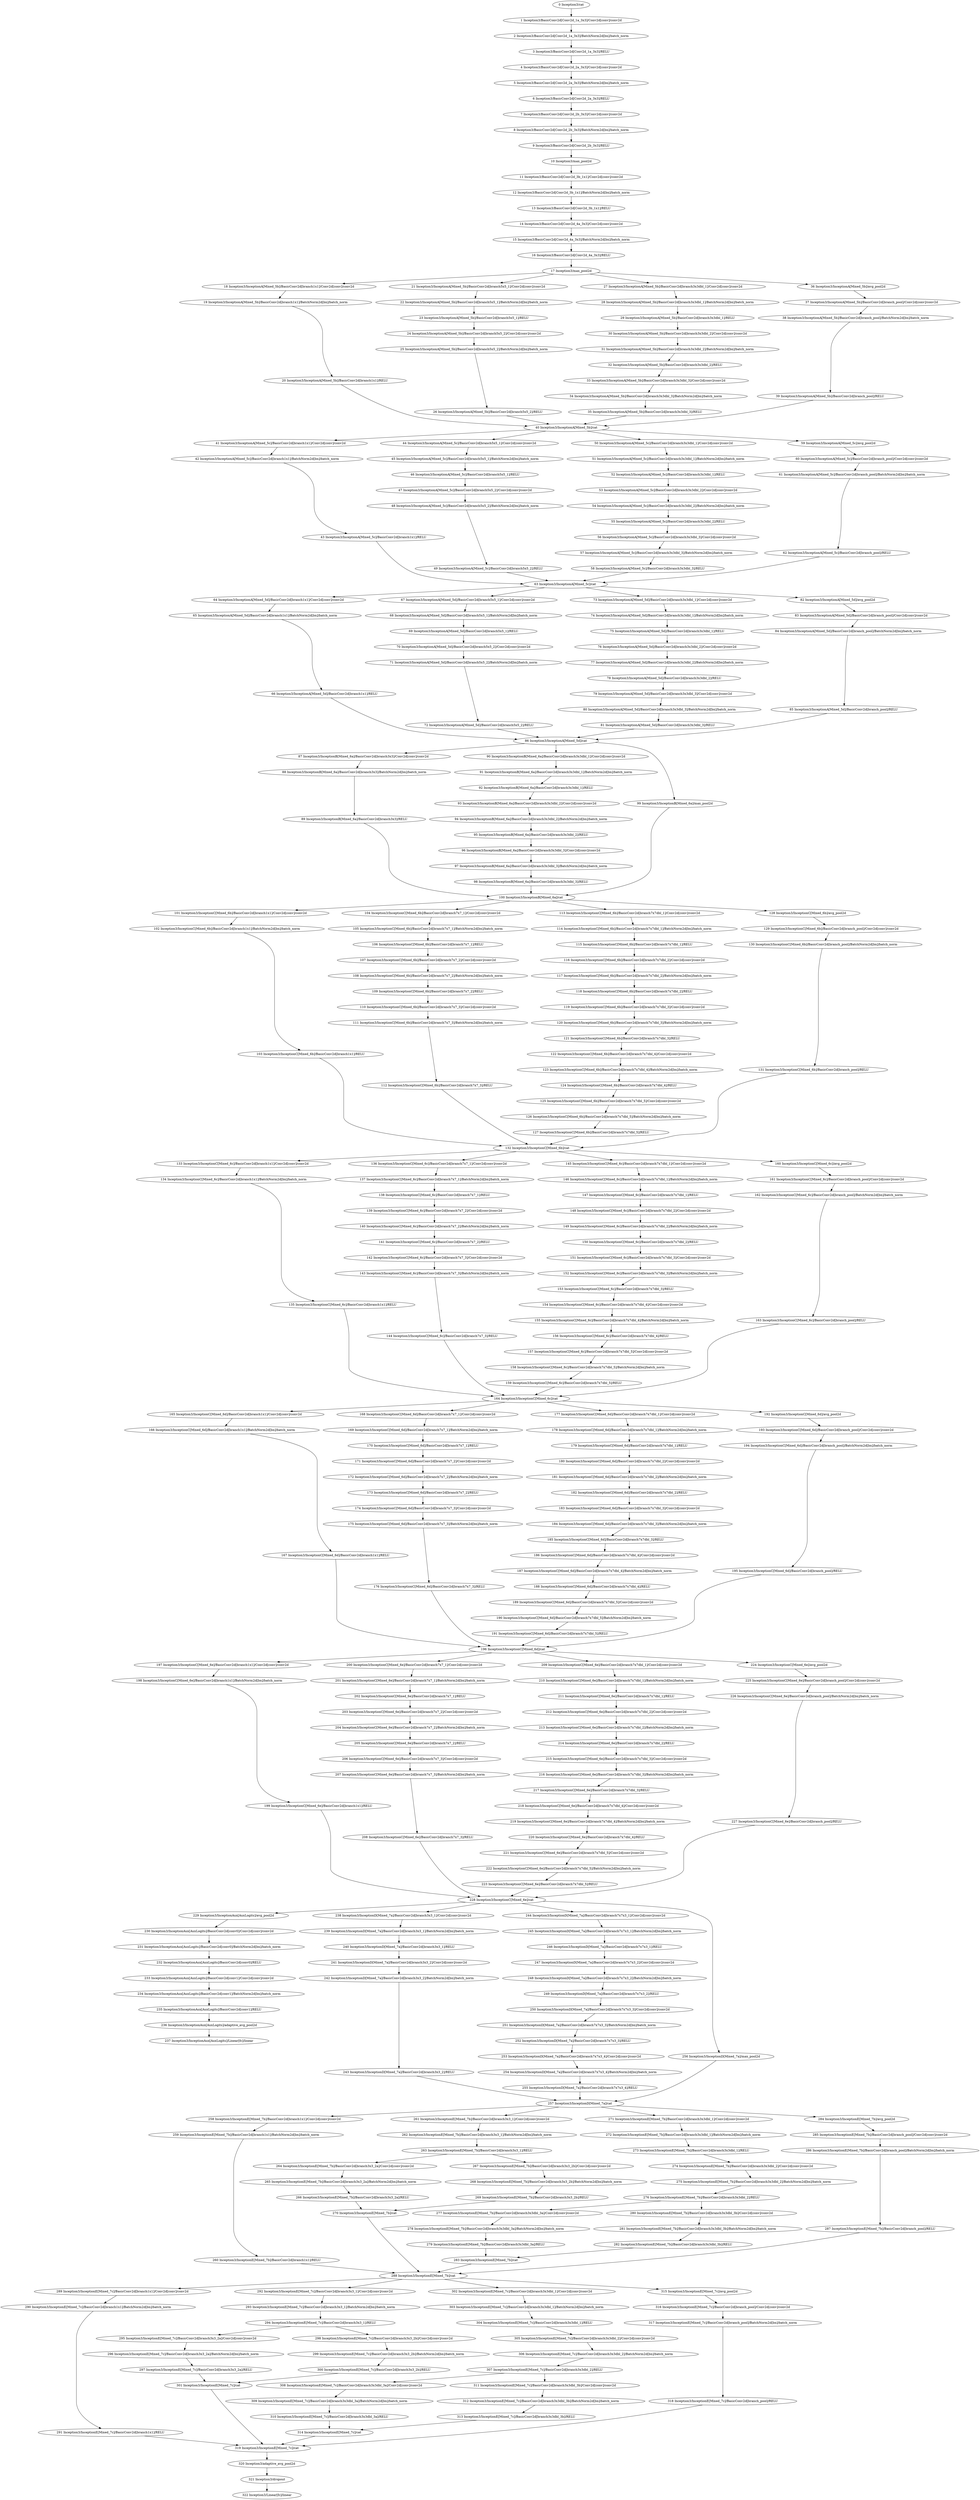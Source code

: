 strict digraph  {
"0 Inception3/cat" [id=0, scope=Inception3, type=cat];
"1 Inception3/BasicConv2d[Conv2d_1a_3x3]/Conv2d[conv]/conv2d" [id=1, scope="Inception3/BasicConv2d[Conv2d_1a_3x3]/Conv2d[conv]", type=conv2d];
"2 Inception3/BasicConv2d[Conv2d_1a_3x3]/BatchNorm2d[bn]/batch_norm" [id=2, scope="Inception3/BasicConv2d[Conv2d_1a_3x3]/BatchNorm2d[bn]", type=batch_norm];
"3 Inception3/BasicConv2d[Conv2d_1a_3x3]/RELU" [id=3, scope="Inception3/BasicConv2d[Conv2d_1a_3x3]", type=RELU];
"4 Inception3/BasicConv2d[Conv2d_2a_3x3]/Conv2d[conv]/conv2d" [id=4, scope="Inception3/BasicConv2d[Conv2d_2a_3x3]/Conv2d[conv]", type=conv2d];
"5 Inception3/BasicConv2d[Conv2d_2a_3x3]/BatchNorm2d[bn]/batch_norm" [id=5, scope="Inception3/BasicConv2d[Conv2d_2a_3x3]/BatchNorm2d[bn]", type=batch_norm];
"6 Inception3/BasicConv2d[Conv2d_2a_3x3]/RELU" [id=6, scope="Inception3/BasicConv2d[Conv2d_2a_3x3]", type=RELU];
"7 Inception3/BasicConv2d[Conv2d_2b_3x3]/Conv2d[conv]/conv2d" [id=7, scope="Inception3/BasicConv2d[Conv2d_2b_3x3]/Conv2d[conv]", type=conv2d];
"8 Inception3/BasicConv2d[Conv2d_2b_3x3]/BatchNorm2d[bn]/batch_norm" [id=8, scope="Inception3/BasicConv2d[Conv2d_2b_3x3]/BatchNorm2d[bn]", type=batch_norm];
"9 Inception3/BasicConv2d[Conv2d_2b_3x3]/RELU" [id=9, scope="Inception3/BasicConv2d[Conv2d_2b_3x3]", type=RELU];
"10 Inception3/max_pool2d" [id=10, scope=Inception3, type=max_pool2d];
"11 Inception3/BasicConv2d[Conv2d_3b_1x1]/Conv2d[conv]/conv2d" [id=11, scope="Inception3/BasicConv2d[Conv2d_3b_1x1]/Conv2d[conv]", type=conv2d];
"12 Inception3/BasicConv2d[Conv2d_3b_1x1]/BatchNorm2d[bn]/batch_norm" [id=12, scope="Inception3/BasicConv2d[Conv2d_3b_1x1]/BatchNorm2d[bn]", type=batch_norm];
"13 Inception3/BasicConv2d[Conv2d_3b_1x1]/RELU" [id=13, scope="Inception3/BasicConv2d[Conv2d_3b_1x1]", type=RELU];
"14 Inception3/BasicConv2d[Conv2d_4a_3x3]/Conv2d[conv]/conv2d" [id=14, scope="Inception3/BasicConv2d[Conv2d_4a_3x3]/Conv2d[conv]", type=conv2d];
"15 Inception3/BasicConv2d[Conv2d_4a_3x3]/BatchNorm2d[bn]/batch_norm" [id=15, scope="Inception3/BasicConv2d[Conv2d_4a_3x3]/BatchNorm2d[bn]", type=batch_norm];
"16 Inception3/BasicConv2d[Conv2d_4a_3x3]/RELU" [id=16, scope="Inception3/BasicConv2d[Conv2d_4a_3x3]", type=RELU];
"17 Inception3/max_pool2d" [id=17, scope=Inception3, type=max_pool2d];
"18 Inception3/InceptionA[Mixed_5b]/BasicConv2d[branch1x1]/Conv2d[conv]/conv2d" [id=18, scope="Inception3/InceptionA[Mixed_5b]/BasicConv2d[branch1x1]/Conv2d[conv]", type=conv2d];
"19 Inception3/InceptionA[Mixed_5b]/BasicConv2d[branch1x1]/BatchNorm2d[bn]/batch_norm" [id=19, scope="Inception3/InceptionA[Mixed_5b]/BasicConv2d[branch1x1]/BatchNorm2d[bn]", type=batch_norm];
"20 Inception3/InceptionA[Mixed_5b]/BasicConv2d[branch1x1]/RELU" [id=20, scope="Inception3/InceptionA[Mixed_5b]/BasicConv2d[branch1x1]", type=RELU];
"21 Inception3/InceptionA[Mixed_5b]/BasicConv2d[branch5x5_1]/Conv2d[conv]/conv2d" [id=21, scope="Inception3/InceptionA[Mixed_5b]/BasicConv2d[branch5x5_1]/Conv2d[conv]", type=conv2d];
"22 Inception3/InceptionA[Mixed_5b]/BasicConv2d[branch5x5_1]/BatchNorm2d[bn]/batch_norm" [id=22, scope="Inception3/InceptionA[Mixed_5b]/BasicConv2d[branch5x5_1]/BatchNorm2d[bn]", type=batch_norm];
"23 Inception3/InceptionA[Mixed_5b]/BasicConv2d[branch5x5_1]/RELU" [id=23, scope="Inception3/InceptionA[Mixed_5b]/BasicConv2d[branch5x5_1]", type=RELU];
"24 Inception3/InceptionA[Mixed_5b]/BasicConv2d[branch5x5_2]/Conv2d[conv]/conv2d" [id=24, scope="Inception3/InceptionA[Mixed_5b]/BasicConv2d[branch5x5_2]/Conv2d[conv]", type=conv2d];
"25 Inception3/InceptionA[Mixed_5b]/BasicConv2d[branch5x5_2]/BatchNorm2d[bn]/batch_norm" [id=25, scope="Inception3/InceptionA[Mixed_5b]/BasicConv2d[branch5x5_2]/BatchNorm2d[bn]", type=batch_norm];
"26 Inception3/InceptionA[Mixed_5b]/BasicConv2d[branch5x5_2]/RELU" [id=26, scope="Inception3/InceptionA[Mixed_5b]/BasicConv2d[branch5x5_2]", type=RELU];
"27 Inception3/InceptionA[Mixed_5b]/BasicConv2d[branch3x3dbl_1]/Conv2d[conv]/conv2d" [id=27, scope="Inception3/InceptionA[Mixed_5b]/BasicConv2d[branch3x3dbl_1]/Conv2d[conv]", type=conv2d];
"28 Inception3/InceptionA[Mixed_5b]/BasicConv2d[branch3x3dbl_1]/BatchNorm2d[bn]/batch_norm" [id=28, scope="Inception3/InceptionA[Mixed_5b]/BasicConv2d[branch3x3dbl_1]/BatchNorm2d[bn]", type=batch_norm];
"29 Inception3/InceptionA[Mixed_5b]/BasicConv2d[branch3x3dbl_1]/RELU" [id=29, scope="Inception3/InceptionA[Mixed_5b]/BasicConv2d[branch3x3dbl_1]", type=RELU];
"30 Inception3/InceptionA[Mixed_5b]/BasicConv2d[branch3x3dbl_2]/Conv2d[conv]/conv2d" [id=30, scope="Inception3/InceptionA[Mixed_5b]/BasicConv2d[branch3x3dbl_2]/Conv2d[conv]", type=conv2d];
"31 Inception3/InceptionA[Mixed_5b]/BasicConv2d[branch3x3dbl_2]/BatchNorm2d[bn]/batch_norm" [id=31, scope="Inception3/InceptionA[Mixed_5b]/BasicConv2d[branch3x3dbl_2]/BatchNorm2d[bn]", type=batch_norm];
"32 Inception3/InceptionA[Mixed_5b]/BasicConv2d[branch3x3dbl_2]/RELU" [id=32, scope="Inception3/InceptionA[Mixed_5b]/BasicConv2d[branch3x3dbl_2]", type=RELU];
"33 Inception3/InceptionA[Mixed_5b]/BasicConv2d[branch3x3dbl_3]/Conv2d[conv]/conv2d" [id=33, scope="Inception3/InceptionA[Mixed_5b]/BasicConv2d[branch3x3dbl_3]/Conv2d[conv]", type=conv2d];
"34 Inception3/InceptionA[Mixed_5b]/BasicConv2d[branch3x3dbl_3]/BatchNorm2d[bn]/batch_norm" [id=34, scope="Inception3/InceptionA[Mixed_5b]/BasicConv2d[branch3x3dbl_3]/BatchNorm2d[bn]", type=batch_norm];
"35 Inception3/InceptionA[Mixed_5b]/BasicConv2d[branch3x3dbl_3]/RELU" [id=35, scope="Inception3/InceptionA[Mixed_5b]/BasicConv2d[branch3x3dbl_3]", type=RELU];
"36 Inception3/InceptionA[Mixed_5b]/avg_pool2d" [id=36, scope="Inception3/InceptionA[Mixed_5b]", type=avg_pool2d];
"37 Inception3/InceptionA[Mixed_5b]/BasicConv2d[branch_pool]/Conv2d[conv]/conv2d" [id=37, scope="Inception3/InceptionA[Mixed_5b]/BasicConv2d[branch_pool]/Conv2d[conv]", type=conv2d];
"38 Inception3/InceptionA[Mixed_5b]/BasicConv2d[branch_pool]/BatchNorm2d[bn]/batch_norm" [id=38, scope="Inception3/InceptionA[Mixed_5b]/BasicConv2d[branch_pool]/BatchNorm2d[bn]", type=batch_norm];
"39 Inception3/InceptionA[Mixed_5b]/BasicConv2d[branch_pool]/RELU" [id=39, scope="Inception3/InceptionA[Mixed_5b]/BasicConv2d[branch_pool]", type=RELU];
"40 Inception3/InceptionA[Mixed_5b]/cat" [id=40, scope="Inception3/InceptionA[Mixed_5b]", type=cat];
"41 Inception3/InceptionA[Mixed_5c]/BasicConv2d[branch1x1]/Conv2d[conv]/conv2d" [id=41, scope="Inception3/InceptionA[Mixed_5c]/BasicConv2d[branch1x1]/Conv2d[conv]", type=conv2d];
"42 Inception3/InceptionA[Mixed_5c]/BasicConv2d[branch1x1]/BatchNorm2d[bn]/batch_norm" [id=42, scope="Inception3/InceptionA[Mixed_5c]/BasicConv2d[branch1x1]/BatchNorm2d[bn]", type=batch_norm];
"43 Inception3/InceptionA[Mixed_5c]/BasicConv2d[branch1x1]/RELU" [id=43, scope="Inception3/InceptionA[Mixed_5c]/BasicConv2d[branch1x1]", type=RELU];
"44 Inception3/InceptionA[Mixed_5c]/BasicConv2d[branch5x5_1]/Conv2d[conv]/conv2d" [id=44, scope="Inception3/InceptionA[Mixed_5c]/BasicConv2d[branch5x5_1]/Conv2d[conv]", type=conv2d];
"45 Inception3/InceptionA[Mixed_5c]/BasicConv2d[branch5x5_1]/BatchNorm2d[bn]/batch_norm" [id=45, scope="Inception3/InceptionA[Mixed_5c]/BasicConv2d[branch5x5_1]/BatchNorm2d[bn]", type=batch_norm];
"46 Inception3/InceptionA[Mixed_5c]/BasicConv2d[branch5x5_1]/RELU" [id=46, scope="Inception3/InceptionA[Mixed_5c]/BasicConv2d[branch5x5_1]", type=RELU];
"47 Inception3/InceptionA[Mixed_5c]/BasicConv2d[branch5x5_2]/Conv2d[conv]/conv2d" [id=47, scope="Inception3/InceptionA[Mixed_5c]/BasicConv2d[branch5x5_2]/Conv2d[conv]", type=conv2d];
"48 Inception3/InceptionA[Mixed_5c]/BasicConv2d[branch5x5_2]/BatchNorm2d[bn]/batch_norm" [id=48, scope="Inception3/InceptionA[Mixed_5c]/BasicConv2d[branch5x5_2]/BatchNorm2d[bn]", type=batch_norm];
"49 Inception3/InceptionA[Mixed_5c]/BasicConv2d[branch5x5_2]/RELU" [id=49, scope="Inception3/InceptionA[Mixed_5c]/BasicConv2d[branch5x5_2]", type=RELU];
"50 Inception3/InceptionA[Mixed_5c]/BasicConv2d[branch3x3dbl_1]/Conv2d[conv]/conv2d" [id=50, scope="Inception3/InceptionA[Mixed_5c]/BasicConv2d[branch3x3dbl_1]/Conv2d[conv]", type=conv2d];
"51 Inception3/InceptionA[Mixed_5c]/BasicConv2d[branch3x3dbl_1]/BatchNorm2d[bn]/batch_norm" [id=51, scope="Inception3/InceptionA[Mixed_5c]/BasicConv2d[branch3x3dbl_1]/BatchNorm2d[bn]", type=batch_norm];
"52 Inception3/InceptionA[Mixed_5c]/BasicConv2d[branch3x3dbl_1]/RELU" [id=52, scope="Inception3/InceptionA[Mixed_5c]/BasicConv2d[branch3x3dbl_1]", type=RELU];
"53 Inception3/InceptionA[Mixed_5c]/BasicConv2d[branch3x3dbl_2]/Conv2d[conv]/conv2d" [id=53, scope="Inception3/InceptionA[Mixed_5c]/BasicConv2d[branch3x3dbl_2]/Conv2d[conv]", type=conv2d];
"54 Inception3/InceptionA[Mixed_5c]/BasicConv2d[branch3x3dbl_2]/BatchNorm2d[bn]/batch_norm" [id=54, scope="Inception3/InceptionA[Mixed_5c]/BasicConv2d[branch3x3dbl_2]/BatchNorm2d[bn]", type=batch_norm];
"55 Inception3/InceptionA[Mixed_5c]/BasicConv2d[branch3x3dbl_2]/RELU" [id=55, scope="Inception3/InceptionA[Mixed_5c]/BasicConv2d[branch3x3dbl_2]", type=RELU];
"56 Inception3/InceptionA[Mixed_5c]/BasicConv2d[branch3x3dbl_3]/Conv2d[conv]/conv2d" [id=56, scope="Inception3/InceptionA[Mixed_5c]/BasicConv2d[branch3x3dbl_3]/Conv2d[conv]", type=conv2d];
"57 Inception3/InceptionA[Mixed_5c]/BasicConv2d[branch3x3dbl_3]/BatchNorm2d[bn]/batch_norm" [id=57, scope="Inception3/InceptionA[Mixed_5c]/BasicConv2d[branch3x3dbl_3]/BatchNorm2d[bn]", type=batch_norm];
"58 Inception3/InceptionA[Mixed_5c]/BasicConv2d[branch3x3dbl_3]/RELU" [id=58, scope="Inception3/InceptionA[Mixed_5c]/BasicConv2d[branch3x3dbl_3]", type=RELU];
"59 Inception3/InceptionA[Mixed_5c]/avg_pool2d" [id=59, scope="Inception3/InceptionA[Mixed_5c]", type=avg_pool2d];
"60 Inception3/InceptionA[Mixed_5c]/BasicConv2d[branch_pool]/Conv2d[conv]/conv2d" [id=60, scope="Inception3/InceptionA[Mixed_5c]/BasicConv2d[branch_pool]/Conv2d[conv]", type=conv2d];
"61 Inception3/InceptionA[Mixed_5c]/BasicConv2d[branch_pool]/BatchNorm2d[bn]/batch_norm" [id=61, scope="Inception3/InceptionA[Mixed_5c]/BasicConv2d[branch_pool]/BatchNorm2d[bn]", type=batch_norm];
"62 Inception3/InceptionA[Mixed_5c]/BasicConv2d[branch_pool]/RELU" [id=62, scope="Inception3/InceptionA[Mixed_5c]/BasicConv2d[branch_pool]", type=RELU];
"63 Inception3/InceptionA[Mixed_5c]/cat" [id=63, scope="Inception3/InceptionA[Mixed_5c]", type=cat];
"64 Inception3/InceptionA[Mixed_5d]/BasicConv2d[branch1x1]/Conv2d[conv]/conv2d" [id=64, scope="Inception3/InceptionA[Mixed_5d]/BasicConv2d[branch1x1]/Conv2d[conv]", type=conv2d];
"65 Inception3/InceptionA[Mixed_5d]/BasicConv2d[branch1x1]/BatchNorm2d[bn]/batch_norm" [id=65, scope="Inception3/InceptionA[Mixed_5d]/BasicConv2d[branch1x1]/BatchNorm2d[bn]", type=batch_norm];
"66 Inception3/InceptionA[Mixed_5d]/BasicConv2d[branch1x1]/RELU" [id=66, scope="Inception3/InceptionA[Mixed_5d]/BasicConv2d[branch1x1]", type=RELU];
"67 Inception3/InceptionA[Mixed_5d]/BasicConv2d[branch5x5_1]/Conv2d[conv]/conv2d" [id=67, scope="Inception3/InceptionA[Mixed_5d]/BasicConv2d[branch5x5_1]/Conv2d[conv]", type=conv2d];
"68 Inception3/InceptionA[Mixed_5d]/BasicConv2d[branch5x5_1]/BatchNorm2d[bn]/batch_norm" [id=68, scope="Inception3/InceptionA[Mixed_5d]/BasicConv2d[branch5x5_1]/BatchNorm2d[bn]", type=batch_norm];
"69 Inception3/InceptionA[Mixed_5d]/BasicConv2d[branch5x5_1]/RELU" [id=69, scope="Inception3/InceptionA[Mixed_5d]/BasicConv2d[branch5x5_1]", type=RELU];
"70 Inception3/InceptionA[Mixed_5d]/BasicConv2d[branch5x5_2]/Conv2d[conv]/conv2d" [id=70, scope="Inception3/InceptionA[Mixed_5d]/BasicConv2d[branch5x5_2]/Conv2d[conv]", type=conv2d];
"71 Inception3/InceptionA[Mixed_5d]/BasicConv2d[branch5x5_2]/BatchNorm2d[bn]/batch_norm" [id=71, scope="Inception3/InceptionA[Mixed_5d]/BasicConv2d[branch5x5_2]/BatchNorm2d[bn]", type=batch_norm];
"72 Inception3/InceptionA[Mixed_5d]/BasicConv2d[branch5x5_2]/RELU" [id=72, scope="Inception3/InceptionA[Mixed_5d]/BasicConv2d[branch5x5_2]", type=RELU];
"73 Inception3/InceptionA[Mixed_5d]/BasicConv2d[branch3x3dbl_1]/Conv2d[conv]/conv2d" [id=73, scope="Inception3/InceptionA[Mixed_5d]/BasicConv2d[branch3x3dbl_1]/Conv2d[conv]", type=conv2d];
"74 Inception3/InceptionA[Mixed_5d]/BasicConv2d[branch3x3dbl_1]/BatchNorm2d[bn]/batch_norm" [id=74, scope="Inception3/InceptionA[Mixed_5d]/BasicConv2d[branch3x3dbl_1]/BatchNorm2d[bn]", type=batch_norm];
"75 Inception3/InceptionA[Mixed_5d]/BasicConv2d[branch3x3dbl_1]/RELU" [id=75, scope="Inception3/InceptionA[Mixed_5d]/BasicConv2d[branch3x3dbl_1]", type=RELU];
"76 Inception3/InceptionA[Mixed_5d]/BasicConv2d[branch3x3dbl_2]/Conv2d[conv]/conv2d" [id=76, scope="Inception3/InceptionA[Mixed_5d]/BasicConv2d[branch3x3dbl_2]/Conv2d[conv]", type=conv2d];
"77 Inception3/InceptionA[Mixed_5d]/BasicConv2d[branch3x3dbl_2]/BatchNorm2d[bn]/batch_norm" [id=77, scope="Inception3/InceptionA[Mixed_5d]/BasicConv2d[branch3x3dbl_2]/BatchNorm2d[bn]", type=batch_norm];
"78 Inception3/InceptionA[Mixed_5d]/BasicConv2d[branch3x3dbl_2]/RELU" [id=78, scope="Inception3/InceptionA[Mixed_5d]/BasicConv2d[branch3x3dbl_2]", type=RELU];
"79 Inception3/InceptionA[Mixed_5d]/BasicConv2d[branch3x3dbl_3]/Conv2d[conv]/conv2d" [id=79, scope="Inception3/InceptionA[Mixed_5d]/BasicConv2d[branch3x3dbl_3]/Conv2d[conv]", type=conv2d];
"80 Inception3/InceptionA[Mixed_5d]/BasicConv2d[branch3x3dbl_3]/BatchNorm2d[bn]/batch_norm" [id=80, scope="Inception3/InceptionA[Mixed_5d]/BasicConv2d[branch3x3dbl_3]/BatchNorm2d[bn]", type=batch_norm];
"81 Inception3/InceptionA[Mixed_5d]/BasicConv2d[branch3x3dbl_3]/RELU" [id=81, scope="Inception3/InceptionA[Mixed_5d]/BasicConv2d[branch3x3dbl_3]", type=RELU];
"82 Inception3/InceptionA[Mixed_5d]/avg_pool2d" [id=82, scope="Inception3/InceptionA[Mixed_5d]", type=avg_pool2d];
"83 Inception3/InceptionA[Mixed_5d]/BasicConv2d[branch_pool]/Conv2d[conv]/conv2d" [id=83, scope="Inception3/InceptionA[Mixed_5d]/BasicConv2d[branch_pool]/Conv2d[conv]", type=conv2d];
"84 Inception3/InceptionA[Mixed_5d]/BasicConv2d[branch_pool]/BatchNorm2d[bn]/batch_norm" [id=84, scope="Inception3/InceptionA[Mixed_5d]/BasicConv2d[branch_pool]/BatchNorm2d[bn]", type=batch_norm];
"85 Inception3/InceptionA[Mixed_5d]/BasicConv2d[branch_pool]/RELU" [id=85, scope="Inception3/InceptionA[Mixed_5d]/BasicConv2d[branch_pool]", type=RELU];
"86 Inception3/InceptionA[Mixed_5d]/cat" [id=86, scope="Inception3/InceptionA[Mixed_5d]", type=cat];
"87 Inception3/InceptionB[Mixed_6a]/BasicConv2d[branch3x3]/Conv2d[conv]/conv2d" [id=87, scope="Inception3/InceptionB[Mixed_6a]/BasicConv2d[branch3x3]/Conv2d[conv]", type=conv2d];
"88 Inception3/InceptionB[Mixed_6a]/BasicConv2d[branch3x3]/BatchNorm2d[bn]/batch_norm" [id=88, scope="Inception3/InceptionB[Mixed_6a]/BasicConv2d[branch3x3]/BatchNorm2d[bn]", type=batch_norm];
"89 Inception3/InceptionB[Mixed_6a]/BasicConv2d[branch3x3]/RELU" [id=89, scope="Inception3/InceptionB[Mixed_6a]/BasicConv2d[branch3x3]", type=RELU];
"90 Inception3/InceptionB[Mixed_6a]/BasicConv2d[branch3x3dbl_1]/Conv2d[conv]/conv2d" [id=90, scope="Inception3/InceptionB[Mixed_6a]/BasicConv2d[branch3x3dbl_1]/Conv2d[conv]", type=conv2d];
"91 Inception3/InceptionB[Mixed_6a]/BasicConv2d[branch3x3dbl_1]/BatchNorm2d[bn]/batch_norm" [id=91, scope="Inception3/InceptionB[Mixed_6a]/BasicConv2d[branch3x3dbl_1]/BatchNorm2d[bn]", type=batch_norm];
"92 Inception3/InceptionB[Mixed_6a]/BasicConv2d[branch3x3dbl_1]/RELU" [id=92, scope="Inception3/InceptionB[Mixed_6a]/BasicConv2d[branch3x3dbl_1]", type=RELU];
"93 Inception3/InceptionB[Mixed_6a]/BasicConv2d[branch3x3dbl_2]/Conv2d[conv]/conv2d" [id=93, scope="Inception3/InceptionB[Mixed_6a]/BasicConv2d[branch3x3dbl_2]/Conv2d[conv]", type=conv2d];
"94 Inception3/InceptionB[Mixed_6a]/BasicConv2d[branch3x3dbl_2]/BatchNorm2d[bn]/batch_norm" [id=94, scope="Inception3/InceptionB[Mixed_6a]/BasicConv2d[branch3x3dbl_2]/BatchNorm2d[bn]", type=batch_norm];
"95 Inception3/InceptionB[Mixed_6a]/BasicConv2d[branch3x3dbl_2]/RELU" [id=95, scope="Inception3/InceptionB[Mixed_6a]/BasicConv2d[branch3x3dbl_2]", type=RELU];
"96 Inception3/InceptionB[Mixed_6a]/BasicConv2d[branch3x3dbl_3]/Conv2d[conv]/conv2d" [id=96, scope="Inception3/InceptionB[Mixed_6a]/BasicConv2d[branch3x3dbl_3]/Conv2d[conv]", type=conv2d];
"97 Inception3/InceptionB[Mixed_6a]/BasicConv2d[branch3x3dbl_3]/BatchNorm2d[bn]/batch_norm" [id=97, scope="Inception3/InceptionB[Mixed_6a]/BasicConv2d[branch3x3dbl_3]/BatchNorm2d[bn]", type=batch_norm];
"98 Inception3/InceptionB[Mixed_6a]/BasicConv2d[branch3x3dbl_3]/RELU" [id=98, scope="Inception3/InceptionB[Mixed_6a]/BasicConv2d[branch3x3dbl_3]", type=RELU];
"99 Inception3/InceptionB[Mixed_6a]/max_pool2d" [id=99, scope="Inception3/InceptionB[Mixed_6a]", type=max_pool2d];
"100 Inception3/InceptionB[Mixed_6a]/cat" [id=100, scope="Inception3/InceptionB[Mixed_6a]", type=cat];
"101 Inception3/InceptionC[Mixed_6b]/BasicConv2d[branch1x1]/Conv2d[conv]/conv2d" [id=101, scope="Inception3/InceptionC[Mixed_6b]/BasicConv2d[branch1x1]/Conv2d[conv]", type=conv2d];
"102 Inception3/InceptionC[Mixed_6b]/BasicConv2d[branch1x1]/BatchNorm2d[bn]/batch_norm" [id=102, scope="Inception3/InceptionC[Mixed_6b]/BasicConv2d[branch1x1]/BatchNorm2d[bn]", type=batch_norm];
"103 Inception3/InceptionC[Mixed_6b]/BasicConv2d[branch1x1]/RELU" [id=103, scope="Inception3/InceptionC[Mixed_6b]/BasicConv2d[branch1x1]", type=RELU];
"104 Inception3/InceptionC[Mixed_6b]/BasicConv2d[branch7x7_1]/Conv2d[conv]/conv2d" [id=104, scope="Inception3/InceptionC[Mixed_6b]/BasicConv2d[branch7x7_1]/Conv2d[conv]", type=conv2d];
"105 Inception3/InceptionC[Mixed_6b]/BasicConv2d[branch7x7_1]/BatchNorm2d[bn]/batch_norm" [id=105, scope="Inception3/InceptionC[Mixed_6b]/BasicConv2d[branch7x7_1]/BatchNorm2d[bn]", type=batch_norm];
"106 Inception3/InceptionC[Mixed_6b]/BasicConv2d[branch7x7_1]/RELU" [id=106, scope="Inception3/InceptionC[Mixed_6b]/BasicConv2d[branch7x7_1]", type=RELU];
"107 Inception3/InceptionC[Mixed_6b]/BasicConv2d[branch7x7_2]/Conv2d[conv]/conv2d" [id=107, scope="Inception3/InceptionC[Mixed_6b]/BasicConv2d[branch7x7_2]/Conv2d[conv]", type=conv2d];
"108 Inception3/InceptionC[Mixed_6b]/BasicConv2d[branch7x7_2]/BatchNorm2d[bn]/batch_norm" [id=108, scope="Inception3/InceptionC[Mixed_6b]/BasicConv2d[branch7x7_2]/BatchNorm2d[bn]", type=batch_norm];
"109 Inception3/InceptionC[Mixed_6b]/BasicConv2d[branch7x7_2]/RELU" [id=109, scope="Inception3/InceptionC[Mixed_6b]/BasicConv2d[branch7x7_2]", type=RELU];
"110 Inception3/InceptionC[Mixed_6b]/BasicConv2d[branch7x7_3]/Conv2d[conv]/conv2d" [id=110, scope="Inception3/InceptionC[Mixed_6b]/BasicConv2d[branch7x7_3]/Conv2d[conv]", type=conv2d];
"111 Inception3/InceptionC[Mixed_6b]/BasicConv2d[branch7x7_3]/BatchNorm2d[bn]/batch_norm" [id=111, scope="Inception3/InceptionC[Mixed_6b]/BasicConv2d[branch7x7_3]/BatchNorm2d[bn]", type=batch_norm];
"112 Inception3/InceptionC[Mixed_6b]/BasicConv2d[branch7x7_3]/RELU" [id=112, scope="Inception3/InceptionC[Mixed_6b]/BasicConv2d[branch7x7_3]", type=RELU];
"113 Inception3/InceptionC[Mixed_6b]/BasicConv2d[branch7x7dbl_1]/Conv2d[conv]/conv2d" [id=113, scope="Inception3/InceptionC[Mixed_6b]/BasicConv2d[branch7x7dbl_1]/Conv2d[conv]", type=conv2d];
"114 Inception3/InceptionC[Mixed_6b]/BasicConv2d[branch7x7dbl_1]/BatchNorm2d[bn]/batch_norm" [id=114, scope="Inception3/InceptionC[Mixed_6b]/BasicConv2d[branch7x7dbl_1]/BatchNorm2d[bn]", type=batch_norm];
"115 Inception3/InceptionC[Mixed_6b]/BasicConv2d[branch7x7dbl_1]/RELU" [id=115, scope="Inception3/InceptionC[Mixed_6b]/BasicConv2d[branch7x7dbl_1]", type=RELU];
"116 Inception3/InceptionC[Mixed_6b]/BasicConv2d[branch7x7dbl_2]/Conv2d[conv]/conv2d" [id=116, scope="Inception3/InceptionC[Mixed_6b]/BasicConv2d[branch7x7dbl_2]/Conv2d[conv]", type=conv2d];
"117 Inception3/InceptionC[Mixed_6b]/BasicConv2d[branch7x7dbl_2]/BatchNorm2d[bn]/batch_norm" [id=117, scope="Inception3/InceptionC[Mixed_6b]/BasicConv2d[branch7x7dbl_2]/BatchNorm2d[bn]", type=batch_norm];
"118 Inception3/InceptionC[Mixed_6b]/BasicConv2d[branch7x7dbl_2]/RELU" [id=118, scope="Inception3/InceptionC[Mixed_6b]/BasicConv2d[branch7x7dbl_2]", type=RELU];
"119 Inception3/InceptionC[Mixed_6b]/BasicConv2d[branch7x7dbl_3]/Conv2d[conv]/conv2d" [id=119, scope="Inception3/InceptionC[Mixed_6b]/BasicConv2d[branch7x7dbl_3]/Conv2d[conv]", type=conv2d];
"120 Inception3/InceptionC[Mixed_6b]/BasicConv2d[branch7x7dbl_3]/BatchNorm2d[bn]/batch_norm" [id=120, scope="Inception3/InceptionC[Mixed_6b]/BasicConv2d[branch7x7dbl_3]/BatchNorm2d[bn]", type=batch_norm];
"121 Inception3/InceptionC[Mixed_6b]/BasicConv2d[branch7x7dbl_3]/RELU" [id=121, scope="Inception3/InceptionC[Mixed_6b]/BasicConv2d[branch7x7dbl_3]", type=RELU];
"122 Inception3/InceptionC[Mixed_6b]/BasicConv2d[branch7x7dbl_4]/Conv2d[conv]/conv2d" [id=122, scope="Inception3/InceptionC[Mixed_6b]/BasicConv2d[branch7x7dbl_4]/Conv2d[conv]", type=conv2d];
"123 Inception3/InceptionC[Mixed_6b]/BasicConv2d[branch7x7dbl_4]/BatchNorm2d[bn]/batch_norm" [id=123, scope="Inception3/InceptionC[Mixed_6b]/BasicConv2d[branch7x7dbl_4]/BatchNorm2d[bn]", type=batch_norm];
"124 Inception3/InceptionC[Mixed_6b]/BasicConv2d[branch7x7dbl_4]/RELU" [id=124, scope="Inception3/InceptionC[Mixed_6b]/BasicConv2d[branch7x7dbl_4]", type=RELU];
"125 Inception3/InceptionC[Mixed_6b]/BasicConv2d[branch7x7dbl_5]/Conv2d[conv]/conv2d" [id=125, scope="Inception3/InceptionC[Mixed_6b]/BasicConv2d[branch7x7dbl_5]/Conv2d[conv]", type=conv2d];
"126 Inception3/InceptionC[Mixed_6b]/BasicConv2d[branch7x7dbl_5]/BatchNorm2d[bn]/batch_norm" [id=126, scope="Inception3/InceptionC[Mixed_6b]/BasicConv2d[branch7x7dbl_5]/BatchNorm2d[bn]", type=batch_norm];
"127 Inception3/InceptionC[Mixed_6b]/BasicConv2d[branch7x7dbl_5]/RELU" [id=127, scope="Inception3/InceptionC[Mixed_6b]/BasicConv2d[branch7x7dbl_5]", type=RELU];
"128 Inception3/InceptionC[Mixed_6b]/avg_pool2d" [id=128, scope="Inception3/InceptionC[Mixed_6b]", type=avg_pool2d];
"129 Inception3/InceptionC[Mixed_6b]/BasicConv2d[branch_pool]/Conv2d[conv]/conv2d" [id=129, scope="Inception3/InceptionC[Mixed_6b]/BasicConv2d[branch_pool]/Conv2d[conv]", type=conv2d];
"130 Inception3/InceptionC[Mixed_6b]/BasicConv2d[branch_pool]/BatchNorm2d[bn]/batch_norm" [id=130, scope="Inception3/InceptionC[Mixed_6b]/BasicConv2d[branch_pool]/BatchNorm2d[bn]", type=batch_norm];
"131 Inception3/InceptionC[Mixed_6b]/BasicConv2d[branch_pool]/RELU" [id=131, scope="Inception3/InceptionC[Mixed_6b]/BasicConv2d[branch_pool]", type=RELU];
"132 Inception3/InceptionC[Mixed_6b]/cat" [id=132, scope="Inception3/InceptionC[Mixed_6b]", type=cat];
"133 Inception3/InceptionC[Mixed_6c]/BasicConv2d[branch1x1]/Conv2d[conv]/conv2d" [id=133, scope="Inception3/InceptionC[Mixed_6c]/BasicConv2d[branch1x1]/Conv2d[conv]", type=conv2d];
"134 Inception3/InceptionC[Mixed_6c]/BasicConv2d[branch1x1]/BatchNorm2d[bn]/batch_norm" [id=134, scope="Inception3/InceptionC[Mixed_6c]/BasicConv2d[branch1x1]/BatchNorm2d[bn]", type=batch_norm];
"135 Inception3/InceptionC[Mixed_6c]/BasicConv2d[branch1x1]/RELU" [id=135, scope="Inception3/InceptionC[Mixed_6c]/BasicConv2d[branch1x1]", type=RELU];
"136 Inception3/InceptionC[Mixed_6c]/BasicConv2d[branch7x7_1]/Conv2d[conv]/conv2d" [id=136, scope="Inception3/InceptionC[Mixed_6c]/BasicConv2d[branch7x7_1]/Conv2d[conv]", type=conv2d];
"137 Inception3/InceptionC[Mixed_6c]/BasicConv2d[branch7x7_1]/BatchNorm2d[bn]/batch_norm" [id=137, scope="Inception3/InceptionC[Mixed_6c]/BasicConv2d[branch7x7_1]/BatchNorm2d[bn]", type=batch_norm];
"138 Inception3/InceptionC[Mixed_6c]/BasicConv2d[branch7x7_1]/RELU" [id=138, scope="Inception3/InceptionC[Mixed_6c]/BasicConv2d[branch7x7_1]", type=RELU];
"139 Inception3/InceptionC[Mixed_6c]/BasicConv2d[branch7x7_2]/Conv2d[conv]/conv2d" [id=139, scope="Inception3/InceptionC[Mixed_6c]/BasicConv2d[branch7x7_2]/Conv2d[conv]", type=conv2d];
"140 Inception3/InceptionC[Mixed_6c]/BasicConv2d[branch7x7_2]/BatchNorm2d[bn]/batch_norm" [id=140, scope="Inception3/InceptionC[Mixed_6c]/BasicConv2d[branch7x7_2]/BatchNorm2d[bn]", type=batch_norm];
"141 Inception3/InceptionC[Mixed_6c]/BasicConv2d[branch7x7_2]/RELU" [id=141, scope="Inception3/InceptionC[Mixed_6c]/BasicConv2d[branch7x7_2]", type=RELU];
"142 Inception3/InceptionC[Mixed_6c]/BasicConv2d[branch7x7_3]/Conv2d[conv]/conv2d" [id=142, scope="Inception3/InceptionC[Mixed_6c]/BasicConv2d[branch7x7_3]/Conv2d[conv]", type=conv2d];
"143 Inception3/InceptionC[Mixed_6c]/BasicConv2d[branch7x7_3]/BatchNorm2d[bn]/batch_norm" [id=143, scope="Inception3/InceptionC[Mixed_6c]/BasicConv2d[branch7x7_3]/BatchNorm2d[bn]", type=batch_norm];
"144 Inception3/InceptionC[Mixed_6c]/BasicConv2d[branch7x7_3]/RELU" [id=144, scope="Inception3/InceptionC[Mixed_6c]/BasicConv2d[branch7x7_3]", type=RELU];
"145 Inception3/InceptionC[Mixed_6c]/BasicConv2d[branch7x7dbl_1]/Conv2d[conv]/conv2d" [id=145, scope="Inception3/InceptionC[Mixed_6c]/BasicConv2d[branch7x7dbl_1]/Conv2d[conv]", type=conv2d];
"146 Inception3/InceptionC[Mixed_6c]/BasicConv2d[branch7x7dbl_1]/BatchNorm2d[bn]/batch_norm" [id=146, scope="Inception3/InceptionC[Mixed_6c]/BasicConv2d[branch7x7dbl_1]/BatchNorm2d[bn]", type=batch_norm];
"147 Inception3/InceptionC[Mixed_6c]/BasicConv2d[branch7x7dbl_1]/RELU" [id=147, scope="Inception3/InceptionC[Mixed_6c]/BasicConv2d[branch7x7dbl_1]", type=RELU];
"148 Inception3/InceptionC[Mixed_6c]/BasicConv2d[branch7x7dbl_2]/Conv2d[conv]/conv2d" [id=148, scope="Inception3/InceptionC[Mixed_6c]/BasicConv2d[branch7x7dbl_2]/Conv2d[conv]", type=conv2d];
"149 Inception3/InceptionC[Mixed_6c]/BasicConv2d[branch7x7dbl_2]/BatchNorm2d[bn]/batch_norm" [id=149, scope="Inception3/InceptionC[Mixed_6c]/BasicConv2d[branch7x7dbl_2]/BatchNorm2d[bn]", type=batch_norm];
"150 Inception3/InceptionC[Mixed_6c]/BasicConv2d[branch7x7dbl_2]/RELU" [id=150, scope="Inception3/InceptionC[Mixed_6c]/BasicConv2d[branch7x7dbl_2]", type=RELU];
"151 Inception3/InceptionC[Mixed_6c]/BasicConv2d[branch7x7dbl_3]/Conv2d[conv]/conv2d" [id=151, scope="Inception3/InceptionC[Mixed_6c]/BasicConv2d[branch7x7dbl_3]/Conv2d[conv]", type=conv2d];
"152 Inception3/InceptionC[Mixed_6c]/BasicConv2d[branch7x7dbl_3]/BatchNorm2d[bn]/batch_norm" [id=152, scope="Inception3/InceptionC[Mixed_6c]/BasicConv2d[branch7x7dbl_3]/BatchNorm2d[bn]", type=batch_norm];
"153 Inception3/InceptionC[Mixed_6c]/BasicConv2d[branch7x7dbl_3]/RELU" [id=153, scope="Inception3/InceptionC[Mixed_6c]/BasicConv2d[branch7x7dbl_3]", type=RELU];
"154 Inception3/InceptionC[Mixed_6c]/BasicConv2d[branch7x7dbl_4]/Conv2d[conv]/conv2d" [id=154, scope="Inception3/InceptionC[Mixed_6c]/BasicConv2d[branch7x7dbl_4]/Conv2d[conv]", type=conv2d];
"155 Inception3/InceptionC[Mixed_6c]/BasicConv2d[branch7x7dbl_4]/BatchNorm2d[bn]/batch_norm" [id=155, scope="Inception3/InceptionC[Mixed_6c]/BasicConv2d[branch7x7dbl_4]/BatchNorm2d[bn]", type=batch_norm];
"156 Inception3/InceptionC[Mixed_6c]/BasicConv2d[branch7x7dbl_4]/RELU" [id=156, scope="Inception3/InceptionC[Mixed_6c]/BasicConv2d[branch7x7dbl_4]", type=RELU];
"157 Inception3/InceptionC[Mixed_6c]/BasicConv2d[branch7x7dbl_5]/Conv2d[conv]/conv2d" [id=157, scope="Inception3/InceptionC[Mixed_6c]/BasicConv2d[branch7x7dbl_5]/Conv2d[conv]", type=conv2d];
"158 Inception3/InceptionC[Mixed_6c]/BasicConv2d[branch7x7dbl_5]/BatchNorm2d[bn]/batch_norm" [id=158, scope="Inception3/InceptionC[Mixed_6c]/BasicConv2d[branch7x7dbl_5]/BatchNorm2d[bn]", type=batch_norm];
"159 Inception3/InceptionC[Mixed_6c]/BasicConv2d[branch7x7dbl_5]/RELU" [id=159, scope="Inception3/InceptionC[Mixed_6c]/BasicConv2d[branch7x7dbl_5]", type=RELU];
"160 Inception3/InceptionC[Mixed_6c]/avg_pool2d" [id=160, scope="Inception3/InceptionC[Mixed_6c]", type=avg_pool2d];
"161 Inception3/InceptionC[Mixed_6c]/BasicConv2d[branch_pool]/Conv2d[conv]/conv2d" [id=161, scope="Inception3/InceptionC[Mixed_6c]/BasicConv2d[branch_pool]/Conv2d[conv]", type=conv2d];
"162 Inception3/InceptionC[Mixed_6c]/BasicConv2d[branch_pool]/BatchNorm2d[bn]/batch_norm" [id=162, scope="Inception3/InceptionC[Mixed_6c]/BasicConv2d[branch_pool]/BatchNorm2d[bn]", type=batch_norm];
"163 Inception3/InceptionC[Mixed_6c]/BasicConv2d[branch_pool]/RELU" [id=163, scope="Inception3/InceptionC[Mixed_6c]/BasicConv2d[branch_pool]", type=RELU];
"164 Inception3/InceptionC[Mixed_6c]/cat" [id=164, scope="Inception3/InceptionC[Mixed_6c]", type=cat];
"165 Inception3/InceptionC[Mixed_6d]/BasicConv2d[branch1x1]/Conv2d[conv]/conv2d" [id=165, scope="Inception3/InceptionC[Mixed_6d]/BasicConv2d[branch1x1]/Conv2d[conv]", type=conv2d];
"166 Inception3/InceptionC[Mixed_6d]/BasicConv2d[branch1x1]/BatchNorm2d[bn]/batch_norm" [id=166, scope="Inception3/InceptionC[Mixed_6d]/BasicConv2d[branch1x1]/BatchNorm2d[bn]", type=batch_norm];
"167 Inception3/InceptionC[Mixed_6d]/BasicConv2d[branch1x1]/RELU" [id=167, scope="Inception3/InceptionC[Mixed_6d]/BasicConv2d[branch1x1]", type=RELU];
"168 Inception3/InceptionC[Mixed_6d]/BasicConv2d[branch7x7_1]/Conv2d[conv]/conv2d" [id=168, scope="Inception3/InceptionC[Mixed_6d]/BasicConv2d[branch7x7_1]/Conv2d[conv]", type=conv2d];
"169 Inception3/InceptionC[Mixed_6d]/BasicConv2d[branch7x7_1]/BatchNorm2d[bn]/batch_norm" [id=169, scope="Inception3/InceptionC[Mixed_6d]/BasicConv2d[branch7x7_1]/BatchNorm2d[bn]", type=batch_norm];
"170 Inception3/InceptionC[Mixed_6d]/BasicConv2d[branch7x7_1]/RELU" [id=170, scope="Inception3/InceptionC[Mixed_6d]/BasicConv2d[branch7x7_1]", type=RELU];
"171 Inception3/InceptionC[Mixed_6d]/BasicConv2d[branch7x7_2]/Conv2d[conv]/conv2d" [id=171, scope="Inception3/InceptionC[Mixed_6d]/BasicConv2d[branch7x7_2]/Conv2d[conv]", type=conv2d];
"172 Inception3/InceptionC[Mixed_6d]/BasicConv2d[branch7x7_2]/BatchNorm2d[bn]/batch_norm" [id=172, scope="Inception3/InceptionC[Mixed_6d]/BasicConv2d[branch7x7_2]/BatchNorm2d[bn]", type=batch_norm];
"173 Inception3/InceptionC[Mixed_6d]/BasicConv2d[branch7x7_2]/RELU" [id=173, scope="Inception3/InceptionC[Mixed_6d]/BasicConv2d[branch7x7_2]", type=RELU];
"174 Inception3/InceptionC[Mixed_6d]/BasicConv2d[branch7x7_3]/Conv2d[conv]/conv2d" [id=174, scope="Inception3/InceptionC[Mixed_6d]/BasicConv2d[branch7x7_3]/Conv2d[conv]", type=conv2d];
"175 Inception3/InceptionC[Mixed_6d]/BasicConv2d[branch7x7_3]/BatchNorm2d[bn]/batch_norm" [id=175, scope="Inception3/InceptionC[Mixed_6d]/BasicConv2d[branch7x7_3]/BatchNorm2d[bn]", type=batch_norm];
"176 Inception3/InceptionC[Mixed_6d]/BasicConv2d[branch7x7_3]/RELU" [id=176, scope="Inception3/InceptionC[Mixed_6d]/BasicConv2d[branch7x7_3]", type=RELU];
"177 Inception3/InceptionC[Mixed_6d]/BasicConv2d[branch7x7dbl_1]/Conv2d[conv]/conv2d" [id=177, scope="Inception3/InceptionC[Mixed_6d]/BasicConv2d[branch7x7dbl_1]/Conv2d[conv]", type=conv2d];
"178 Inception3/InceptionC[Mixed_6d]/BasicConv2d[branch7x7dbl_1]/BatchNorm2d[bn]/batch_norm" [id=178, scope="Inception3/InceptionC[Mixed_6d]/BasicConv2d[branch7x7dbl_1]/BatchNorm2d[bn]", type=batch_norm];
"179 Inception3/InceptionC[Mixed_6d]/BasicConv2d[branch7x7dbl_1]/RELU" [id=179, scope="Inception3/InceptionC[Mixed_6d]/BasicConv2d[branch7x7dbl_1]", type=RELU];
"180 Inception3/InceptionC[Mixed_6d]/BasicConv2d[branch7x7dbl_2]/Conv2d[conv]/conv2d" [id=180, scope="Inception3/InceptionC[Mixed_6d]/BasicConv2d[branch7x7dbl_2]/Conv2d[conv]", type=conv2d];
"181 Inception3/InceptionC[Mixed_6d]/BasicConv2d[branch7x7dbl_2]/BatchNorm2d[bn]/batch_norm" [id=181, scope="Inception3/InceptionC[Mixed_6d]/BasicConv2d[branch7x7dbl_2]/BatchNorm2d[bn]", type=batch_norm];
"182 Inception3/InceptionC[Mixed_6d]/BasicConv2d[branch7x7dbl_2]/RELU" [id=182, scope="Inception3/InceptionC[Mixed_6d]/BasicConv2d[branch7x7dbl_2]", type=RELU];
"183 Inception3/InceptionC[Mixed_6d]/BasicConv2d[branch7x7dbl_3]/Conv2d[conv]/conv2d" [id=183, scope="Inception3/InceptionC[Mixed_6d]/BasicConv2d[branch7x7dbl_3]/Conv2d[conv]", type=conv2d];
"184 Inception3/InceptionC[Mixed_6d]/BasicConv2d[branch7x7dbl_3]/BatchNorm2d[bn]/batch_norm" [id=184, scope="Inception3/InceptionC[Mixed_6d]/BasicConv2d[branch7x7dbl_3]/BatchNorm2d[bn]", type=batch_norm];
"185 Inception3/InceptionC[Mixed_6d]/BasicConv2d[branch7x7dbl_3]/RELU" [id=185, scope="Inception3/InceptionC[Mixed_6d]/BasicConv2d[branch7x7dbl_3]", type=RELU];
"186 Inception3/InceptionC[Mixed_6d]/BasicConv2d[branch7x7dbl_4]/Conv2d[conv]/conv2d" [id=186, scope="Inception3/InceptionC[Mixed_6d]/BasicConv2d[branch7x7dbl_4]/Conv2d[conv]", type=conv2d];
"187 Inception3/InceptionC[Mixed_6d]/BasicConv2d[branch7x7dbl_4]/BatchNorm2d[bn]/batch_norm" [id=187, scope="Inception3/InceptionC[Mixed_6d]/BasicConv2d[branch7x7dbl_4]/BatchNorm2d[bn]", type=batch_norm];
"188 Inception3/InceptionC[Mixed_6d]/BasicConv2d[branch7x7dbl_4]/RELU" [id=188, scope="Inception3/InceptionC[Mixed_6d]/BasicConv2d[branch7x7dbl_4]", type=RELU];
"189 Inception3/InceptionC[Mixed_6d]/BasicConv2d[branch7x7dbl_5]/Conv2d[conv]/conv2d" [id=189, scope="Inception3/InceptionC[Mixed_6d]/BasicConv2d[branch7x7dbl_5]/Conv2d[conv]", type=conv2d];
"190 Inception3/InceptionC[Mixed_6d]/BasicConv2d[branch7x7dbl_5]/BatchNorm2d[bn]/batch_norm" [id=190, scope="Inception3/InceptionC[Mixed_6d]/BasicConv2d[branch7x7dbl_5]/BatchNorm2d[bn]", type=batch_norm];
"191 Inception3/InceptionC[Mixed_6d]/BasicConv2d[branch7x7dbl_5]/RELU" [id=191, scope="Inception3/InceptionC[Mixed_6d]/BasicConv2d[branch7x7dbl_5]", type=RELU];
"192 Inception3/InceptionC[Mixed_6d]/avg_pool2d" [id=192, scope="Inception3/InceptionC[Mixed_6d]", type=avg_pool2d];
"193 Inception3/InceptionC[Mixed_6d]/BasicConv2d[branch_pool]/Conv2d[conv]/conv2d" [id=193, scope="Inception3/InceptionC[Mixed_6d]/BasicConv2d[branch_pool]/Conv2d[conv]", type=conv2d];
"194 Inception3/InceptionC[Mixed_6d]/BasicConv2d[branch_pool]/BatchNorm2d[bn]/batch_norm" [id=194, scope="Inception3/InceptionC[Mixed_6d]/BasicConv2d[branch_pool]/BatchNorm2d[bn]", type=batch_norm];
"195 Inception3/InceptionC[Mixed_6d]/BasicConv2d[branch_pool]/RELU" [id=195, scope="Inception3/InceptionC[Mixed_6d]/BasicConv2d[branch_pool]", type=RELU];
"196 Inception3/InceptionC[Mixed_6d]/cat" [id=196, scope="Inception3/InceptionC[Mixed_6d]", type=cat];
"197 Inception3/InceptionC[Mixed_6e]/BasicConv2d[branch1x1]/Conv2d[conv]/conv2d" [id=197, scope="Inception3/InceptionC[Mixed_6e]/BasicConv2d[branch1x1]/Conv2d[conv]", type=conv2d];
"198 Inception3/InceptionC[Mixed_6e]/BasicConv2d[branch1x1]/BatchNorm2d[bn]/batch_norm" [id=198, scope="Inception3/InceptionC[Mixed_6e]/BasicConv2d[branch1x1]/BatchNorm2d[bn]", type=batch_norm];
"199 Inception3/InceptionC[Mixed_6e]/BasicConv2d[branch1x1]/RELU" [id=199, scope="Inception3/InceptionC[Mixed_6e]/BasicConv2d[branch1x1]", type=RELU];
"200 Inception3/InceptionC[Mixed_6e]/BasicConv2d[branch7x7_1]/Conv2d[conv]/conv2d" [id=200, scope="Inception3/InceptionC[Mixed_6e]/BasicConv2d[branch7x7_1]/Conv2d[conv]", type=conv2d];
"201 Inception3/InceptionC[Mixed_6e]/BasicConv2d[branch7x7_1]/BatchNorm2d[bn]/batch_norm" [id=201, scope="Inception3/InceptionC[Mixed_6e]/BasicConv2d[branch7x7_1]/BatchNorm2d[bn]", type=batch_norm];
"202 Inception3/InceptionC[Mixed_6e]/BasicConv2d[branch7x7_1]/RELU" [id=202, scope="Inception3/InceptionC[Mixed_6e]/BasicConv2d[branch7x7_1]", type=RELU];
"203 Inception3/InceptionC[Mixed_6e]/BasicConv2d[branch7x7_2]/Conv2d[conv]/conv2d" [id=203, scope="Inception3/InceptionC[Mixed_6e]/BasicConv2d[branch7x7_2]/Conv2d[conv]", type=conv2d];
"204 Inception3/InceptionC[Mixed_6e]/BasicConv2d[branch7x7_2]/BatchNorm2d[bn]/batch_norm" [id=204, scope="Inception3/InceptionC[Mixed_6e]/BasicConv2d[branch7x7_2]/BatchNorm2d[bn]", type=batch_norm];
"205 Inception3/InceptionC[Mixed_6e]/BasicConv2d[branch7x7_2]/RELU" [id=205, scope="Inception3/InceptionC[Mixed_6e]/BasicConv2d[branch7x7_2]", type=RELU];
"206 Inception3/InceptionC[Mixed_6e]/BasicConv2d[branch7x7_3]/Conv2d[conv]/conv2d" [id=206, scope="Inception3/InceptionC[Mixed_6e]/BasicConv2d[branch7x7_3]/Conv2d[conv]", type=conv2d];
"207 Inception3/InceptionC[Mixed_6e]/BasicConv2d[branch7x7_3]/BatchNorm2d[bn]/batch_norm" [id=207, scope="Inception3/InceptionC[Mixed_6e]/BasicConv2d[branch7x7_3]/BatchNorm2d[bn]", type=batch_norm];
"208 Inception3/InceptionC[Mixed_6e]/BasicConv2d[branch7x7_3]/RELU" [id=208, scope="Inception3/InceptionC[Mixed_6e]/BasicConv2d[branch7x7_3]", type=RELU];
"209 Inception3/InceptionC[Mixed_6e]/BasicConv2d[branch7x7dbl_1]/Conv2d[conv]/conv2d" [id=209, scope="Inception3/InceptionC[Mixed_6e]/BasicConv2d[branch7x7dbl_1]/Conv2d[conv]", type=conv2d];
"210 Inception3/InceptionC[Mixed_6e]/BasicConv2d[branch7x7dbl_1]/BatchNorm2d[bn]/batch_norm" [id=210, scope="Inception3/InceptionC[Mixed_6e]/BasicConv2d[branch7x7dbl_1]/BatchNorm2d[bn]", type=batch_norm];
"211 Inception3/InceptionC[Mixed_6e]/BasicConv2d[branch7x7dbl_1]/RELU" [id=211, scope="Inception3/InceptionC[Mixed_6e]/BasicConv2d[branch7x7dbl_1]", type=RELU];
"212 Inception3/InceptionC[Mixed_6e]/BasicConv2d[branch7x7dbl_2]/Conv2d[conv]/conv2d" [id=212, scope="Inception3/InceptionC[Mixed_6e]/BasicConv2d[branch7x7dbl_2]/Conv2d[conv]", type=conv2d];
"213 Inception3/InceptionC[Mixed_6e]/BasicConv2d[branch7x7dbl_2]/BatchNorm2d[bn]/batch_norm" [id=213, scope="Inception3/InceptionC[Mixed_6e]/BasicConv2d[branch7x7dbl_2]/BatchNorm2d[bn]", type=batch_norm];
"214 Inception3/InceptionC[Mixed_6e]/BasicConv2d[branch7x7dbl_2]/RELU" [id=214, scope="Inception3/InceptionC[Mixed_6e]/BasicConv2d[branch7x7dbl_2]", type=RELU];
"215 Inception3/InceptionC[Mixed_6e]/BasicConv2d[branch7x7dbl_3]/Conv2d[conv]/conv2d" [id=215, scope="Inception3/InceptionC[Mixed_6e]/BasicConv2d[branch7x7dbl_3]/Conv2d[conv]", type=conv2d];
"216 Inception3/InceptionC[Mixed_6e]/BasicConv2d[branch7x7dbl_3]/BatchNorm2d[bn]/batch_norm" [id=216, scope="Inception3/InceptionC[Mixed_6e]/BasicConv2d[branch7x7dbl_3]/BatchNorm2d[bn]", type=batch_norm];
"217 Inception3/InceptionC[Mixed_6e]/BasicConv2d[branch7x7dbl_3]/RELU" [id=217, scope="Inception3/InceptionC[Mixed_6e]/BasicConv2d[branch7x7dbl_3]", type=RELU];
"218 Inception3/InceptionC[Mixed_6e]/BasicConv2d[branch7x7dbl_4]/Conv2d[conv]/conv2d" [id=218, scope="Inception3/InceptionC[Mixed_6e]/BasicConv2d[branch7x7dbl_4]/Conv2d[conv]", type=conv2d];
"219 Inception3/InceptionC[Mixed_6e]/BasicConv2d[branch7x7dbl_4]/BatchNorm2d[bn]/batch_norm" [id=219, scope="Inception3/InceptionC[Mixed_6e]/BasicConv2d[branch7x7dbl_4]/BatchNorm2d[bn]", type=batch_norm];
"220 Inception3/InceptionC[Mixed_6e]/BasicConv2d[branch7x7dbl_4]/RELU" [id=220, scope="Inception3/InceptionC[Mixed_6e]/BasicConv2d[branch7x7dbl_4]", type=RELU];
"221 Inception3/InceptionC[Mixed_6e]/BasicConv2d[branch7x7dbl_5]/Conv2d[conv]/conv2d" [id=221, scope="Inception3/InceptionC[Mixed_6e]/BasicConv2d[branch7x7dbl_5]/Conv2d[conv]", type=conv2d];
"222 Inception3/InceptionC[Mixed_6e]/BasicConv2d[branch7x7dbl_5]/BatchNorm2d[bn]/batch_norm" [id=222, scope="Inception3/InceptionC[Mixed_6e]/BasicConv2d[branch7x7dbl_5]/BatchNorm2d[bn]", type=batch_norm];
"223 Inception3/InceptionC[Mixed_6e]/BasicConv2d[branch7x7dbl_5]/RELU" [id=223, scope="Inception3/InceptionC[Mixed_6e]/BasicConv2d[branch7x7dbl_5]", type=RELU];
"224 Inception3/InceptionC[Mixed_6e]/avg_pool2d" [id=224, scope="Inception3/InceptionC[Mixed_6e]", type=avg_pool2d];
"225 Inception3/InceptionC[Mixed_6e]/BasicConv2d[branch_pool]/Conv2d[conv]/conv2d" [id=225, scope="Inception3/InceptionC[Mixed_6e]/BasicConv2d[branch_pool]/Conv2d[conv]", type=conv2d];
"226 Inception3/InceptionC[Mixed_6e]/BasicConv2d[branch_pool]/BatchNorm2d[bn]/batch_norm" [id=226, scope="Inception3/InceptionC[Mixed_6e]/BasicConv2d[branch_pool]/BatchNorm2d[bn]", type=batch_norm];
"227 Inception3/InceptionC[Mixed_6e]/BasicConv2d[branch_pool]/RELU" [id=227, scope="Inception3/InceptionC[Mixed_6e]/BasicConv2d[branch_pool]", type=RELU];
"228 Inception3/InceptionC[Mixed_6e]/cat" [id=228, scope="Inception3/InceptionC[Mixed_6e]", type=cat];
"229 Inception3/InceptionAux[AuxLogits]/avg_pool2d" [id=229, scope="Inception3/InceptionAux[AuxLogits]", type=avg_pool2d];
"230 Inception3/InceptionAux[AuxLogits]/BasicConv2d[conv0]/Conv2d[conv]/conv2d" [id=230, scope="Inception3/InceptionAux[AuxLogits]/BasicConv2d[conv0]/Conv2d[conv]", type=conv2d];
"231 Inception3/InceptionAux[AuxLogits]/BasicConv2d[conv0]/BatchNorm2d[bn]/batch_norm" [id=231, scope="Inception3/InceptionAux[AuxLogits]/BasicConv2d[conv0]/BatchNorm2d[bn]", type=batch_norm];
"232 Inception3/InceptionAux[AuxLogits]/BasicConv2d[conv0]/RELU" [id=232, scope="Inception3/InceptionAux[AuxLogits]/BasicConv2d[conv0]", type=RELU];
"233 Inception3/InceptionAux[AuxLogits]/BasicConv2d[conv1]/Conv2d[conv]/conv2d" [id=233, scope="Inception3/InceptionAux[AuxLogits]/BasicConv2d[conv1]/Conv2d[conv]", type=conv2d];
"234 Inception3/InceptionAux[AuxLogits]/BasicConv2d[conv1]/BatchNorm2d[bn]/batch_norm" [id=234, scope="Inception3/InceptionAux[AuxLogits]/BasicConv2d[conv1]/BatchNorm2d[bn]", type=batch_norm];
"235 Inception3/InceptionAux[AuxLogits]/BasicConv2d[conv1]/RELU" [id=235, scope="Inception3/InceptionAux[AuxLogits]/BasicConv2d[conv1]", type=RELU];
"236 Inception3/InceptionAux[AuxLogits]/adaptive_avg_pool2d" [id=236, scope="Inception3/InceptionAux[AuxLogits]", type=adaptive_avg_pool2d];
"237 Inception3/InceptionAux[AuxLogits]/Linear[fc]/linear" [id=237, scope="Inception3/InceptionAux[AuxLogits]/Linear[fc]", type=linear];
"238 Inception3/InceptionD[Mixed_7a]/BasicConv2d[branch3x3_1]/Conv2d[conv]/conv2d" [id=238, scope="Inception3/InceptionD[Mixed_7a]/BasicConv2d[branch3x3_1]/Conv2d[conv]", type=conv2d];
"239 Inception3/InceptionD[Mixed_7a]/BasicConv2d[branch3x3_1]/BatchNorm2d[bn]/batch_norm" [id=239, scope="Inception3/InceptionD[Mixed_7a]/BasicConv2d[branch3x3_1]/BatchNorm2d[bn]", type=batch_norm];
"240 Inception3/InceptionD[Mixed_7a]/BasicConv2d[branch3x3_1]/RELU" [id=240, scope="Inception3/InceptionD[Mixed_7a]/BasicConv2d[branch3x3_1]", type=RELU];
"241 Inception3/InceptionD[Mixed_7a]/BasicConv2d[branch3x3_2]/Conv2d[conv]/conv2d" [id=241, scope="Inception3/InceptionD[Mixed_7a]/BasicConv2d[branch3x3_2]/Conv2d[conv]", type=conv2d];
"242 Inception3/InceptionD[Mixed_7a]/BasicConv2d[branch3x3_2]/BatchNorm2d[bn]/batch_norm" [id=242, scope="Inception3/InceptionD[Mixed_7a]/BasicConv2d[branch3x3_2]/BatchNorm2d[bn]", type=batch_norm];
"243 Inception3/InceptionD[Mixed_7a]/BasicConv2d[branch3x3_2]/RELU" [id=243, scope="Inception3/InceptionD[Mixed_7a]/BasicConv2d[branch3x3_2]", type=RELU];
"244 Inception3/InceptionD[Mixed_7a]/BasicConv2d[branch7x7x3_1]/Conv2d[conv]/conv2d" [id=244, scope="Inception3/InceptionD[Mixed_7a]/BasicConv2d[branch7x7x3_1]/Conv2d[conv]", type=conv2d];
"245 Inception3/InceptionD[Mixed_7a]/BasicConv2d[branch7x7x3_1]/BatchNorm2d[bn]/batch_norm" [id=245, scope="Inception3/InceptionD[Mixed_7a]/BasicConv2d[branch7x7x3_1]/BatchNorm2d[bn]", type=batch_norm];
"246 Inception3/InceptionD[Mixed_7a]/BasicConv2d[branch7x7x3_1]/RELU" [id=246, scope="Inception3/InceptionD[Mixed_7a]/BasicConv2d[branch7x7x3_1]", type=RELU];
"247 Inception3/InceptionD[Mixed_7a]/BasicConv2d[branch7x7x3_2]/Conv2d[conv]/conv2d" [id=247, scope="Inception3/InceptionD[Mixed_7a]/BasicConv2d[branch7x7x3_2]/Conv2d[conv]", type=conv2d];
"248 Inception3/InceptionD[Mixed_7a]/BasicConv2d[branch7x7x3_2]/BatchNorm2d[bn]/batch_norm" [id=248, scope="Inception3/InceptionD[Mixed_7a]/BasicConv2d[branch7x7x3_2]/BatchNorm2d[bn]", type=batch_norm];
"249 Inception3/InceptionD[Mixed_7a]/BasicConv2d[branch7x7x3_2]/RELU" [id=249, scope="Inception3/InceptionD[Mixed_7a]/BasicConv2d[branch7x7x3_2]", type=RELU];
"250 Inception3/InceptionD[Mixed_7a]/BasicConv2d[branch7x7x3_3]/Conv2d[conv]/conv2d" [id=250, scope="Inception3/InceptionD[Mixed_7a]/BasicConv2d[branch7x7x3_3]/Conv2d[conv]", type=conv2d];
"251 Inception3/InceptionD[Mixed_7a]/BasicConv2d[branch7x7x3_3]/BatchNorm2d[bn]/batch_norm" [id=251, scope="Inception3/InceptionD[Mixed_7a]/BasicConv2d[branch7x7x3_3]/BatchNorm2d[bn]", type=batch_norm];
"252 Inception3/InceptionD[Mixed_7a]/BasicConv2d[branch7x7x3_3]/RELU" [id=252, scope="Inception3/InceptionD[Mixed_7a]/BasicConv2d[branch7x7x3_3]", type=RELU];
"253 Inception3/InceptionD[Mixed_7a]/BasicConv2d[branch7x7x3_4]/Conv2d[conv]/conv2d" [id=253, scope="Inception3/InceptionD[Mixed_7a]/BasicConv2d[branch7x7x3_4]/Conv2d[conv]", type=conv2d];
"254 Inception3/InceptionD[Mixed_7a]/BasicConv2d[branch7x7x3_4]/BatchNorm2d[bn]/batch_norm" [id=254, scope="Inception3/InceptionD[Mixed_7a]/BasicConv2d[branch7x7x3_4]/BatchNorm2d[bn]", type=batch_norm];
"255 Inception3/InceptionD[Mixed_7a]/BasicConv2d[branch7x7x3_4]/RELU" [id=255, scope="Inception3/InceptionD[Mixed_7a]/BasicConv2d[branch7x7x3_4]", type=RELU];
"256 Inception3/InceptionD[Mixed_7a]/max_pool2d" [id=256, scope="Inception3/InceptionD[Mixed_7a]", type=max_pool2d];
"257 Inception3/InceptionD[Mixed_7a]/cat" [id=257, scope="Inception3/InceptionD[Mixed_7a]", type=cat];
"258 Inception3/InceptionE[Mixed_7b]/BasicConv2d[branch1x1]/Conv2d[conv]/conv2d" [id=258, scope="Inception3/InceptionE[Mixed_7b]/BasicConv2d[branch1x1]/Conv2d[conv]", type=conv2d];
"259 Inception3/InceptionE[Mixed_7b]/BasicConv2d[branch1x1]/BatchNorm2d[bn]/batch_norm" [id=259, scope="Inception3/InceptionE[Mixed_7b]/BasicConv2d[branch1x1]/BatchNorm2d[bn]", type=batch_norm];
"260 Inception3/InceptionE[Mixed_7b]/BasicConv2d[branch1x1]/RELU" [id=260, scope="Inception3/InceptionE[Mixed_7b]/BasicConv2d[branch1x1]", type=RELU];
"261 Inception3/InceptionE[Mixed_7b]/BasicConv2d[branch3x3_1]/Conv2d[conv]/conv2d" [id=261, scope="Inception3/InceptionE[Mixed_7b]/BasicConv2d[branch3x3_1]/Conv2d[conv]", type=conv2d];
"262 Inception3/InceptionE[Mixed_7b]/BasicConv2d[branch3x3_1]/BatchNorm2d[bn]/batch_norm" [id=262, scope="Inception3/InceptionE[Mixed_7b]/BasicConv2d[branch3x3_1]/BatchNorm2d[bn]", type=batch_norm];
"263 Inception3/InceptionE[Mixed_7b]/BasicConv2d[branch3x3_1]/RELU" [id=263, scope="Inception3/InceptionE[Mixed_7b]/BasicConv2d[branch3x3_1]", type=RELU];
"264 Inception3/InceptionE[Mixed_7b]/BasicConv2d[branch3x3_2a]/Conv2d[conv]/conv2d" [id=264, scope="Inception3/InceptionE[Mixed_7b]/BasicConv2d[branch3x3_2a]/Conv2d[conv]", type=conv2d];
"265 Inception3/InceptionE[Mixed_7b]/BasicConv2d[branch3x3_2a]/BatchNorm2d[bn]/batch_norm" [id=265, scope="Inception3/InceptionE[Mixed_7b]/BasicConv2d[branch3x3_2a]/BatchNorm2d[bn]", type=batch_norm];
"266 Inception3/InceptionE[Mixed_7b]/BasicConv2d[branch3x3_2a]/RELU" [id=266, scope="Inception3/InceptionE[Mixed_7b]/BasicConv2d[branch3x3_2a]", type=RELU];
"267 Inception3/InceptionE[Mixed_7b]/BasicConv2d[branch3x3_2b]/Conv2d[conv]/conv2d" [id=267, scope="Inception3/InceptionE[Mixed_7b]/BasicConv2d[branch3x3_2b]/Conv2d[conv]", type=conv2d];
"268 Inception3/InceptionE[Mixed_7b]/BasicConv2d[branch3x3_2b]/BatchNorm2d[bn]/batch_norm" [id=268, scope="Inception3/InceptionE[Mixed_7b]/BasicConv2d[branch3x3_2b]/BatchNorm2d[bn]", type=batch_norm];
"269 Inception3/InceptionE[Mixed_7b]/BasicConv2d[branch3x3_2b]/RELU" [id=269, scope="Inception3/InceptionE[Mixed_7b]/BasicConv2d[branch3x3_2b]", type=RELU];
"270 Inception3/InceptionE[Mixed_7b]/cat" [id=270, scope="Inception3/InceptionE[Mixed_7b]", type=cat];
"271 Inception3/InceptionE[Mixed_7b]/BasicConv2d[branch3x3dbl_1]/Conv2d[conv]/conv2d" [id=271, scope="Inception3/InceptionE[Mixed_7b]/BasicConv2d[branch3x3dbl_1]/Conv2d[conv]", type=conv2d];
"272 Inception3/InceptionE[Mixed_7b]/BasicConv2d[branch3x3dbl_1]/BatchNorm2d[bn]/batch_norm" [id=272, scope="Inception3/InceptionE[Mixed_7b]/BasicConv2d[branch3x3dbl_1]/BatchNorm2d[bn]", type=batch_norm];
"273 Inception3/InceptionE[Mixed_7b]/BasicConv2d[branch3x3dbl_1]/RELU" [id=273, scope="Inception3/InceptionE[Mixed_7b]/BasicConv2d[branch3x3dbl_1]", type=RELU];
"274 Inception3/InceptionE[Mixed_7b]/BasicConv2d[branch3x3dbl_2]/Conv2d[conv]/conv2d" [id=274, scope="Inception3/InceptionE[Mixed_7b]/BasicConv2d[branch3x3dbl_2]/Conv2d[conv]", type=conv2d];
"275 Inception3/InceptionE[Mixed_7b]/BasicConv2d[branch3x3dbl_2]/BatchNorm2d[bn]/batch_norm" [id=275, scope="Inception3/InceptionE[Mixed_7b]/BasicConv2d[branch3x3dbl_2]/BatchNorm2d[bn]", type=batch_norm];
"276 Inception3/InceptionE[Mixed_7b]/BasicConv2d[branch3x3dbl_2]/RELU" [id=276, scope="Inception3/InceptionE[Mixed_7b]/BasicConv2d[branch3x3dbl_2]", type=RELU];
"277 Inception3/InceptionE[Mixed_7b]/BasicConv2d[branch3x3dbl_3a]/Conv2d[conv]/conv2d" [id=277, scope="Inception3/InceptionE[Mixed_7b]/BasicConv2d[branch3x3dbl_3a]/Conv2d[conv]", type=conv2d];
"278 Inception3/InceptionE[Mixed_7b]/BasicConv2d[branch3x3dbl_3a]/BatchNorm2d[bn]/batch_norm" [id=278, scope="Inception3/InceptionE[Mixed_7b]/BasicConv2d[branch3x3dbl_3a]/BatchNorm2d[bn]", type=batch_norm];
"279 Inception3/InceptionE[Mixed_7b]/BasicConv2d[branch3x3dbl_3a]/RELU" [id=279, scope="Inception3/InceptionE[Mixed_7b]/BasicConv2d[branch3x3dbl_3a]", type=RELU];
"280 Inception3/InceptionE[Mixed_7b]/BasicConv2d[branch3x3dbl_3b]/Conv2d[conv]/conv2d" [id=280, scope="Inception3/InceptionE[Mixed_7b]/BasicConv2d[branch3x3dbl_3b]/Conv2d[conv]", type=conv2d];
"281 Inception3/InceptionE[Mixed_7b]/BasicConv2d[branch3x3dbl_3b]/BatchNorm2d[bn]/batch_norm" [id=281, scope="Inception3/InceptionE[Mixed_7b]/BasicConv2d[branch3x3dbl_3b]/BatchNorm2d[bn]", type=batch_norm];
"282 Inception3/InceptionE[Mixed_7b]/BasicConv2d[branch3x3dbl_3b]/RELU" [id=282, scope="Inception3/InceptionE[Mixed_7b]/BasicConv2d[branch3x3dbl_3b]", type=RELU];
"283 Inception3/InceptionE[Mixed_7b]/cat" [id=283, scope="Inception3/InceptionE[Mixed_7b]", type=cat];
"284 Inception3/InceptionE[Mixed_7b]/avg_pool2d" [id=284, scope="Inception3/InceptionE[Mixed_7b]", type=avg_pool2d];
"285 Inception3/InceptionE[Mixed_7b]/BasicConv2d[branch_pool]/Conv2d[conv]/conv2d" [id=285, scope="Inception3/InceptionE[Mixed_7b]/BasicConv2d[branch_pool]/Conv2d[conv]", type=conv2d];
"286 Inception3/InceptionE[Mixed_7b]/BasicConv2d[branch_pool]/BatchNorm2d[bn]/batch_norm" [id=286, scope="Inception3/InceptionE[Mixed_7b]/BasicConv2d[branch_pool]/BatchNorm2d[bn]", type=batch_norm];
"287 Inception3/InceptionE[Mixed_7b]/BasicConv2d[branch_pool]/RELU" [id=287, scope="Inception3/InceptionE[Mixed_7b]/BasicConv2d[branch_pool]", type=RELU];
"288 Inception3/InceptionE[Mixed_7b]/cat" [id=288, scope="Inception3/InceptionE[Mixed_7b]", type=cat];
"289 Inception3/InceptionE[Mixed_7c]/BasicConv2d[branch1x1]/Conv2d[conv]/conv2d" [id=289, scope="Inception3/InceptionE[Mixed_7c]/BasicConv2d[branch1x1]/Conv2d[conv]", type=conv2d];
"290 Inception3/InceptionE[Mixed_7c]/BasicConv2d[branch1x1]/BatchNorm2d[bn]/batch_norm" [id=290, scope="Inception3/InceptionE[Mixed_7c]/BasicConv2d[branch1x1]/BatchNorm2d[bn]", type=batch_norm];
"291 Inception3/InceptionE[Mixed_7c]/BasicConv2d[branch1x1]/RELU" [id=291, scope="Inception3/InceptionE[Mixed_7c]/BasicConv2d[branch1x1]", type=RELU];
"292 Inception3/InceptionE[Mixed_7c]/BasicConv2d[branch3x3_1]/Conv2d[conv]/conv2d" [id=292, scope="Inception3/InceptionE[Mixed_7c]/BasicConv2d[branch3x3_1]/Conv2d[conv]", type=conv2d];
"293 Inception3/InceptionE[Mixed_7c]/BasicConv2d[branch3x3_1]/BatchNorm2d[bn]/batch_norm" [id=293, scope="Inception3/InceptionE[Mixed_7c]/BasicConv2d[branch3x3_1]/BatchNorm2d[bn]", type=batch_norm];
"294 Inception3/InceptionE[Mixed_7c]/BasicConv2d[branch3x3_1]/RELU" [id=294, scope="Inception3/InceptionE[Mixed_7c]/BasicConv2d[branch3x3_1]", type=RELU];
"295 Inception3/InceptionE[Mixed_7c]/BasicConv2d[branch3x3_2a]/Conv2d[conv]/conv2d" [id=295, scope="Inception3/InceptionE[Mixed_7c]/BasicConv2d[branch3x3_2a]/Conv2d[conv]", type=conv2d];
"296 Inception3/InceptionE[Mixed_7c]/BasicConv2d[branch3x3_2a]/BatchNorm2d[bn]/batch_norm" [id=296, scope="Inception3/InceptionE[Mixed_7c]/BasicConv2d[branch3x3_2a]/BatchNorm2d[bn]", type=batch_norm];
"297 Inception3/InceptionE[Mixed_7c]/BasicConv2d[branch3x3_2a]/RELU" [id=297, scope="Inception3/InceptionE[Mixed_7c]/BasicConv2d[branch3x3_2a]", type=RELU];
"298 Inception3/InceptionE[Mixed_7c]/BasicConv2d[branch3x3_2b]/Conv2d[conv]/conv2d" [id=298, scope="Inception3/InceptionE[Mixed_7c]/BasicConv2d[branch3x3_2b]/Conv2d[conv]", type=conv2d];
"299 Inception3/InceptionE[Mixed_7c]/BasicConv2d[branch3x3_2b]/BatchNorm2d[bn]/batch_norm" [id=299, scope="Inception3/InceptionE[Mixed_7c]/BasicConv2d[branch3x3_2b]/BatchNorm2d[bn]", type=batch_norm];
"300 Inception3/InceptionE[Mixed_7c]/BasicConv2d[branch3x3_2b]/RELU" [id=300, scope="Inception3/InceptionE[Mixed_7c]/BasicConv2d[branch3x3_2b]", type=RELU];
"301 Inception3/InceptionE[Mixed_7c]/cat" [id=301, scope="Inception3/InceptionE[Mixed_7c]", type=cat];
"302 Inception3/InceptionE[Mixed_7c]/BasicConv2d[branch3x3dbl_1]/Conv2d[conv]/conv2d" [id=302, scope="Inception3/InceptionE[Mixed_7c]/BasicConv2d[branch3x3dbl_1]/Conv2d[conv]", type=conv2d];
"303 Inception3/InceptionE[Mixed_7c]/BasicConv2d[branch3x3dbl_1]/BatchNorm2d[bn]/batch_norm" [id=303, scope="Inception3/InceptionE[Mixed_7c]/BasicConv2d[branch3x3dbl_1]/BatchNorm2d[bn]", type=batch_norm];
"304 Inception3/InceptionE[Mixed_7c]/BasicConv2d[branch3x3dbl_1]/RELU" [id=304, scope="Inception3/InceptionE[Mixed_7c]/BasicConv2d[branch3x3dbl_1]", type=RELU];
"305 Inception3/InceptionE[Mixed_7c]/BasicConv2d[branch3x3dbl_2]/Conv2d[conv]/conv2d" [id=305, scope="Inception3/InceptionE[Mixed_7c]/BasicConv2d[branch3x3dbl_2]/Conv2d[conv]", type=conv2d];
"306 Inception3/InceptionE[Mixed_7c]/BasicConv2d[branch3x3dbl_2]/BatchNorm2d[bn]/batch_norm" [id=306, scope="Inception3/InceptionE[Mixed_7c]/BasicConv2d[branch3x3dbl_2]/BatchNorm2d[bn]", type=batch_norm];
"307 Inception3/InceptionE[Mixed_7c]/BasicConv2d[branch3x3dbl_2]/RELU" [id=307, scope="Inception3/InceptionE[Mixed_7c]/BasicConv2d[branch3x3dbl_2]", type=RELU];
"308 Inception3/InceptionE[Mixed_7c]/BasicConv2d[branch3x3dbl_3a]/Conv2d[conv]/conv2d" [id=308, scope="Inception3/InceptionE[Mixed_7c]/BasicConv2d[branch3x3dbl_3a]/Conv2d[conv]", type=conv2d];
"309 Inception3/InceptionE[Mixed_7c]/BasicConv2d[branch3x3dbl_3a]/BatchNorm2d[bn]/batch_norm" [id=309, scope="Inception3/InceptionE[Mixed_7c]/BasicConv2d[branch3x3dbl_3a]/BatchNorm2d[bn]", type=batch_norm];
"310 Inception3/InceptionE[Mixed_7c]/BasicConv2d[branch3x3dbl_3a]/RELU" [id=310, scope="Inception3/InceptionE[Mixed_7c]/BasicConv2d[branch3x3dbl_3a]", type=RELU];
"311 Inception3/InceptionE[Mixed_7c]/BasicConv2d[branch3x3dbl_3b]/Conv2d[conv]/conv2d" [id=311, scope="Inception3/InceptionE[Mixed_7c]/BasicConv2d[branch3x3dbl_3b]/Conv2d[conv]", type=conv2d];
"312 Inception3/InceptionE[Mixed_7c]/BasicConv2d[branch3x3dbl_3b]/BatchNorm2d[bn]/batch_norm" [id=312, scope="Inception3/InceptionE[Mixed_7c]/BasicConv2d[branch3x3dbl_3b]/BatchNorm2d[bn]", type=batch_norm];
"313 Inception3/InceptionE[Mixed_7c]/BasicConv2d[branch3x3dbl_3b]/RELU" [id=313, scope="Inception3/InceptionE[Mixed_7c]/BasicConv2d[branch3x3dbl_3b]", type=RELU];
"314 Inception3/InceptionE[Mixed_7c]/cat" [id=314, scope="Inception3/InceptionE[Mixed_7c]", type=cat];
"315 Inception3/InceptionE[Mixed_7c]/avg_pool2d" [id=315, scope="Inception3/InceptionE[Mixed_7c]", type=avg_pool2d];
"316 Inception3/InceptionE[Mixed_7c]/BasicConv2d[branch_pool]/Conv2d[conv]/conv2d" [id=316, scope="Inception3/InceptionE[Mixed_7c]/BasicConv2d[branch_pool]/Conv2d[conv]", type=conv2d];
"317 Inception3/InceptionE[Mixed_7c]/BasicConv2d[branch_pool]/BatchNorm2d[bn]/batch_norm" [id=317, scope="Inception3/InceptionE[Mixed_7c]/BasicConv2d[branch_pool]/BatchNorm2d[bn]", type=batch_norm];
"318 Inception3/InceptionE[Mixed_7c]/BasicConv2d[branch_pool]/RELU" [id=318, scope="Inception3/InceptionE[Mixed_7c]/BasicConv2d[branch_pool]", type=RELU];
"319 Inception3/InceptionE[Mixed_7c]/cat" [id=319, scope="Inception3/InceptionE[Mixed_7c]", type=cat];
"320 Inception3/adaptive_avg_pool2d" [id=320, scope=Inception3, type=adaptive_avg_pool2d];
"321 Inception3/dropout" [id=321, scope=Inception3, type=dropout];
"322 Inception3/Linear[fc]/linear" [id=322, scope="Inception3/Linear[fc]", type=linear];
"0 Inception3/cat" -> "1 Inception3/BasicConv2d[Conv2d_1a_3x3]/Conv2d[conv]/conv2d";
"1 Inception3/BasicConv2d[Conv2d_1a_3x3]/Conv2d[conv]/conv2d" -> "2 Inception3/BasicConv2d[Conv2d_1a_3x3]/BatchNorm2d[bn]/batch_norm";
"2 Inception3/BasicConv2d[Conv2d_1a_3x3]/BatchNorm2d[bn]/batch_norm" -> "3 Inception3/BasicConv2d[Conv2d_1a_3x3]/RELU";
"3 Inception3/BasicConv2d[Conv2d_1a_3x3]/RELU" -> "4 Inception3/BasicConv2d[Conv2d_2a_3x3]/Conv2d[conv]/conv2d";
"4 Inception3/BasicConv2d[Conv2d_2a_3x3]/Conv2d[conv]/conv2d" -> "5 Inception3/BasicConv2d[Conv2d_2a_3x3]/BatchNorm2d[bn]/batch_norm";
"5 Inception3/BasicConv2d[Conv2d_2a_3x3]/BatchNorm2d[bn]/batch_norm" -> "6 Inception3/BasicConv2d[Conv2d_2a_3x3]/RELU";
"6 Inception3/BasicConv2d[Conv2d_2a_3x3]/RELU" -> "7 Inception3/BasicConv2d[Conv2d_2b_3x3]/Conv2d[conv]/conv2d";
"7 Inception3/BasicConv2d[Conv2d_2b_3x3]/Conv2d[conv]/conv2d" -> "8 Inception3/BasicConv2d[Conv2d_2b_3x3]/BatchNorm2d[bn]/batch_norm";
"8 Inception3/BasicConv2d[Conv2d_2b_3x3]/BatchNorm2d[bn]/batch_norm" -> "9 Inception3/BasicConv2d[Conv2d_2b_3x3]/RELU";
"9 Inception3/BasicConv2d[Conv2d_2b_3x3]/RELU" -> "10 Inception3/max_pool2d";
"10 Inception3/max_pool2d" -> "11 Inception3/BasicConv2d[Conv2d_3b_1x1]/Conv2d[conv]/conv2d";
"11 Inception3/BasicConv2d[Conv2d_3b_1x1]/Conv2d[conv]/conv2d" -> "12 Inception3/BasicConv2d[Conv2d_3b_1x1]/BatchNorm2d[bn]/batch_norm";
"12 Inception3/BasicConv2d[Conv2d_3b_1x1]/BatchNorm2d[bn]/batch_norm" -> "13 Inception3/BasicConv2d[Conv2d_3b_1x1]/RELU";
"13 Inception3/BasicConv2d[Conv2d_3b_1x1]/RELU" -> "14 Inception3/BasicConv2d[Conv2d_4a_3x3]/Conv2d[conv]/conv2d";
"14 Inception3/BasicConv2d[Conv2d_4a_3x3]/Conv2d[conv]/conv2d" -> "15 Inception3/BasicConv2d[Conv2d_4a_3x3]/BatchNorm2d[bn]/batch_norm";
"15 Inception3/BasicConv2d[Conv2d_4a_3x3]/BatchNorm2d[bn]/batch_norm" -> "16 Inception3/BasicConv2d[Conv2d_4a_3x3]/RELU";
"16 Inception3/BasicConv2d[Conv2d_4a_3x3]/RELU" -> "17 Inception3/max_pool2d";
"17 Inception3/max_pool2d" -> "18 Inception3/InceptionA[Mixed_5b]/BasicConv2d[branch1x1]/Conv2d[conv]/conv2d";
"17 Inception3/max_pool2d" -> "21 Inception3/InceptionA[Mixed_5b]/BasicConv2d[branch5x5_1]/Conv2d[conv]/conv2d";
"17 Inception3/max_pool2d" -> "27 Inception3/InceptionA[Mixed_5b]/BasicConv2d[branch3x3dbl_1]/Conv2d[conv]/conv2d";
"17 Inception3/max_pool2d" -> "36 Inception3/InceptionA[Mixed_5b]/avg_pool2d";
"18 Inception3/InceptionA[Mixed_5b]/BasicConv2d[branch1x1]/Conv2d[conv]/conv2d" -> "19 Inception3/InceptionA[Mixed_5b]/BasicConv2d[branch1x1]/BatchNorm2d[bn]/batch_norm";
"19 Inception3/InceptionA[Mixed_5b]/BasicConv2d[branch1x1]/BatchNorm2d[bn]/batch_norm" -> "20 Inception3/InceptionA[Mixed_5b]/BasicConv2d[branch1x1]/RELU";
"20 Inception3/InceptionA[Mixed_5b]/BasicConv2d[branch1x1]/RELU" -> "40 Inception3/InceptionA[Mixed_5b]/cat";
"21 Inception3/InceptionA[Mixed_5b]/BasicConv2d[branch5x5_1]/Conv2d[conv]/conv2d" -> "22 Inception3/InceptionA[Mixed_5b]/BasicConv2d[branch5x5_1]/BatchNorm2d[bn]/batch_norm";
"22 Inception3/InceptionA[Mixed_5b]/BasicConv2d[branch5x5_1]/BatchNorm2d[bn]/batch_norm" -> "23 Inception3/InceptionA[Mixed_5b]/BasicConv2d[branch5x5_1]/RELU";
"23 Inception3/InceptionA[Mixed_5b]/BasicConv2d[branch5x5_1]/RELU" -> "24 Inception3/InceptionA[Mixed_5b]/BasicConv2d[branch5x5_2]/Conv2d[conv]/conv2d";
"24 Inception3/InceptionA[Mixed_5b]/BasicConv2d[branch5x5_2]/Conv2d[conv]/conv2d" -> "25 Inception3/InceptionA[Mixed_5b]/BasicConv2d[branch5x5_2]/BatchNorm2d[bn]/batch_norm";
"25 Inception3/InceptionA[Mixed_5b]/BasicConv2d[branch5x5_2]/BatchNorm2d[bn]/batch_norm" -> "26 Inception3/InceptionA[Mixed_5b]/BasicConv2d[branch5x5_2]/RELU";
"26 Inception3/InceptionA[Mixed_5b]/BasicConv2d[branch5x5_2]/RELU" -> "40 Inception3/InceptionA[Mixed_5b]/cat";
"27 Inception3/InceptionA[Mixed_5b]/BasicConv2d[branch3x3dbl_1]/Conv2d[conv]/conv2d" -> "28 Inception3/InceptionA[Mixed_5b]/BasicConv2d[branch3x3dbl_1]/BatchNorm2d[bn]/batch_norm";
"28 Inception3/InceptionA[Mixed_5b]/BasicConv2d[branch3x3dbl_1]/BatchNorm2d[bn]/batch_norm" -> "29 Inception3/InceptionA[Mixed_5b]/BasicConv2d[branch3x3dbl_1]/RELU";
"29 Inception3/InceptionA[Mixed_5b]/BasicConv2d[branch3x3dbl_1]/RELU" -> "30 Inception3/InceptionA[Mixed_5b]/BasicConv2d[branch3x3dbl_2]/Conv2d[conv]/conv2d";
"30 Inception3/InceptionA[Mixed_5b]/BasicConv2d[branch3x3dbl_2]/Conv2d[conv]/conv2d" -> "31 Inception3/InceptionA[Mixed_5b]/BasicConv2d[branch3x3dbl_2]/BatchNorm2d[bn]/batch_norm";
"31 Inception3/InceptionA[Mixed_5b]/BasicConv2d[branch3x3dbl_2]/BatchNorm2d[bn]/batch_norm" -> "32 Inception3/InceptionA[Mixed_5b]/BasicConv2d[branch3x3dbl_2]/RELU";
"32 Inception3/InceptionA[Mixed_5b]/BasicConv2d[branch3x3dbl_2]/RELU" -> "33 Inception3/InceptionA[Mixed_5b]/BasicConv2d[branch3x3dbl_3]/Conv2d[conv]/conv2d";
"33 Inception3/InceptionA[Mixed_5b]/BasicConv2d[branch3x3dbl_3]/Conv2d[conv]/conv2d" -> "34 Inception3/InceptionA[Mixed_5b]/BasicConv2d[branch3x3dbl_3]/BatchNorm2d[bn]/batch_norm";
"34 Inception3/InceptionA[Mixed_5b]/BasicConv2d[branch3x3dbl_3]/BatchNorm2d[bn]/batch_norm" -> "35 Inception3/InceptionA[Mixed_5b]/BasicConv2d[branch3x3dbl_3]/RELU";
"35 Inception3/InceptionA[Mixed_5b]/BasicConv2d[branch3x3dbl_3]/RELU" -> "40 Inception3/InceptionA[Mixed_5b]/cat";
"36 Inception3/InceptionA[Mixed_5b]/avg_pool2d" -> "37 Inception3/InceptionA[Mixed_5b]/BasicConv2d[branch_pool]/Conv2d[conv]/conv2d";
"37 Inception3/InceptionA[Mixed_5b]/BasicConv2d[branch_pool]/Conv2d[conv]/conv2d" -> "38 Inception3/InceptionA[Mixed_5b]/BasicConv2d[branch_pool]/BatchNorm2d[bn]/batch_norm";
"38 Inception3/InceptionA[Mixed_5b]/BasicConv2d[branch_pool]/BatchNorm2d[bn]/batch_norm" -> "39 Inception3/InceptionA[Mixed_5b]/BasicConv2d[branch_pool]/RELU";
"39 Inception3/InceptionA[Mixed_5b]/BasicConv2d[branch_pool]/RELU" -> "40 Inception3/InceptionA[Mixed_5b]/cat";
"40 Inception3/InceptionA[Mixed_5b]/cat" -> "41 Inception3/InceptionA[Mixed_5c]/BasicConv2d[branch1x1]/Conv2d[conv]/conv2d";
"40 Inception3/InceptionA[Mixed_5b]/cat" -> "44 Inception3/InceptionA[Mixed_5c]/BasicConv2d[branch5x5_1]/Conv2d[conv]/conv2d";
"40 Inception3/InceptionA[Mixed_5b]/cat" -> "50 Inception3/InceptionA[Mixed_5c]/BasicConv2d[branch3x3dbl_1]/Conv2d[conv]/conv2d";
"40 Inception3/InceptionA[Mixed_5b]/cat" -> "59 Inception3/InceptionA[Mixed_5c]/avg_pool2d";
"41 Inception3/InceptionA[Mixed_5c]/BasicConv2d[branch1x1]/Conv2d[conv]/conv2d" -> "42 Inception3/InceptionA[Mixed_5c]/BasicConv2d[branch1x1]/BatchNorm2d[bn]/batch_norm";
"42 Inception3/InceptionA[Mixed_5c]/BasicConv2d[branch1x1]/BatchNorm2d[bn]/batch_norm" -> "43 Inception3/InceptionA[Mixed_5c]/BasicConv2d[branch1x1]/RELU";
"43 Inception3/InceptionA[Mixed_5c]/BasicConv2d[branch1x1]/RELU" -> "63 Inception3/InceptionA[Mixed_5c]/cat";
"44 Inception3/InceptionA[Mixed_5c]/BasicConv2d[branch5x5_1]/Conv2d[conv]/conv2d" -> "45 Inception3/InceptionA[Mixed_5c]/BasicConv2d[branch5x5_1]/BatchNorm2d[bn]/batch_norm";
"45 Inception3/InceptionA[Mixed_5c]/BasicConv2d[branch5x5_1]/BatchNorm2d[bn]/batch_norm" -> "46 Inception3/InceptionA[Mixed_5c]/BasicConv2d[branch5x5_1]/RELU";
"46 Inception3/InceptionA[Mixed_5c]/BasicConv2d[branch5x5_1]/RELU" -> "47 Inception3/InceptionA[Mixed_5c]/BasicConv2d[branch5x5_2]/Conv2d[conv]/conv2d";
"47 Inception3/InceptionA[Mixed_5c]/BasicConv2d[branch5x5_2]/Conv2d[conv]/conv2d" -> "48 Inception3/InceptionA[Mixed_5c]/BasicConv2d[branch5x5_2]/BatchNorm2d[bn]/batch_norm";
"48 Inception3/InceptionA[Mixed_5c]/BasicConv2d[branch5x5_2]/BatchNorm2d[bn]/batch_norm" -> "49 Inception3/InceptionA[Mixed_5c]/BasicConv2d[branch5x5_2]/RELU";
"49 Inception3/InceptionA[Mixed_5c]/BasicConv2d[branch5x5_2]/RELU" -> "63 Inception3/InceptionA[Mixed_5c]/cat";
"50 Inception3/InceptionA[Mixed_5c]/BasicConv2d[branch3x3dbl_1]/Conv2d[conv]/conv2d" -> "51 Inception3/InceptionA[Mixed_5c]/BasicConv2d[branch3x3dbl_1]/BatchNorm2d[bn]/batch_norm";
"51 Inception3/InceptionA[Mixed_5c]/BasicConv2d[branch3x3dbl_1]/BatchNorm2d[bn]/batch_norm" -> "52 Inception3/InceptionA[Mixed_5c]/BasicConv2d[branch3x3dbl_1]/RELU";
"52 Inception3/InceptionA[Mixed_5c]/BasicConv2d[branch3x3dbl_1]/RELU" -> "53 Inception3/InceptionA[Mixed_5c]/BasicConv2d[branch3x3dbl_2]/Conv2d[conv]/conv2d";
"53 Inception3/InceptionA[Mixed_5c]/BasicConv2d[branch3x3dbl_2]/Conv2d[conv]/conv2d" -> "54 Inception3/InceptionA[Mixed_5c]/BasicConv2d[branch3x3dbl_2]/BatchNorm2d[bn]/batch_norm";
"54 Inception3/InceptionA[Mixed_5c]/BasicConv2d[branch3x3dbl_2]/BatchNorm2d[bn]/batch_norm" -> "55 Inception3/InceptionA[Mixed_5c]/BasicConv2d[branch3x3dbl_2]/RELU";
"55 Inception3/InceptionA[Mixed_5c]/BasicConv2d[branch3x3dbl_2]/RELU" -> "56 Inception3/InceptionA[Mixed_5c]/BasicConv2d[branch3x3dbl_3]/Conv2d[conv]/conv2d";
"56 Inception3/InceptionA[Mixed_5c]/BasicConv2d[branch3x3dbl_3]/Conv2d[conv]/conv2d" -> "57 Inception3/InceptionA[Mixed_5c]/BasicConv2d[branch3x3dbl_3]/BatchNorm2d[bn]/batch_norm";
"57 Inception3/InceptionA[Mixed_5c]/BasicConv2d[branch3x3dbl_3]/BatchNorm2d[bn]/batch_norm" -> "58 Inception3/InceptionA[Mixed_5c]/BasicConv2d[branch3x3dbl_3]/RELU";
"58 Inception3/InceptionA[Mixed_5c]/BasicConv2d[branch3x3dbl_3]/RELU" -> "63 Inception3/InceptionA[Mixed_5c]/cat";
"59 Inception3/InceptionA[Mixed_5c]/avg_pool2d" -> "60 Inception3/InceptionA[Mixed_5c]/BasicConv2d[branch_pool]/Conv2d[conv]/conv2d";
"60 Inception3/InceptionA[Mixed_5c]/BasicConv2d[branch_pool]/Conv2d[conv]/conv2d" -> "61 Inception3/InceptionA[Mixed_5c]/BasicConv2d[branch_pool]/BatchNorm2d[bn]/batch_norm";
"61 Inception3/InceptionA[Mixed_5c]/BasicConv2d[branch_pool]/BatchNorm2d[bn]/batch_norm" -> "62 Inception3/InceptionA[Mixed_5c]/BasicConv2d[branch_pool]/RELU";
"62 Inception3/InceptionA[Mixed_5c]/BasicConv2d[branch_pool]/RELU" -> "63 Inception3/InceptionA[Mixed_5c]/cat";
"63 Inception3/InceptionA[Mixed_5c]/cat" -> "64 Inception3/InceptionA[Mixed_5d]/BasicConv2d[branch1x1]/Conv2d[conv]/conv2d";
"63 Inception3/InceptionA[Mixed_5c]/cat" -> "67 Inception3/InceptionA[Mixed_5d]/BasicConv2d[branch5x5_1]/Conv2d[conv]/conv2d";
"63 Inception3/InceptionA[Mixed_5c]/cat" -> "73 Inception3/InceptionA[Mixed_5d]/BasicConv2d[branch3x3dbl_1]/Conv2d[conv]/conv2d";
"63 Inception3/InceptionA[Mixed_5c]/cat" -> "82 Inception3/InceptionA[Mixed_5d]/avg_pool2d";
"64 Inception3/InceptionA[Mixed_5d]/BasicConv2d[branch1x1]/Conv2d[conv]/conv2d" -> "65 Inception3/InceptionA[Mixed_5d]/BasicConv2d[branch1x1]/BatchNorm2d[bn]/batch_norm";
"65 Inception3/InceptionA[Mixed_5d]/BasicConv2d[branch1x1]/BatchNorm2d[bn]/batch_norm" -> "66 Inception3/InceptionA[Mixed_5d]/BasicConv2d[branch1x1]/RELU";
"66 Inception3/InceptionA[Mixed_5d]/BasicConv2d[branch1x1]/RELU" -> "86 Inception3/InceptionA[Mixed_5d]/cat";
"67 Inception3/InceptionA[Mixed_5d]/BasicConv2d[branch5x5_1]/Conv2d[conv]/conv2d" -> "68 Inception3/InceptionA[Mixed_5d]/BasicConv2d[branch5x5_1]/BatchNorm2d[bn]/batch_norm";
"68 Inception3/InceptionA[Mixed_5d]/BasicConv2d[branch5x5_1]/BatchNorm2d[bn]/batch_norm" -> "69 Inception3/InceptionA[Mixed_5d]/BasicConv2d[branch5x5_1]/RELU";
"69 Inception3/InceptionA[Mixed_5d]/BasicConv2d[branch5x5_1]/RELU" -> "70 Inception3/InceptionA[Mixed_5d]/BasicConv2d[branch5x5_2]/Conv2d[conv]/conv2d";
"70 Inception3/InceptionA[Mixed_5d]/BasicConv2d[branch5x5_2]/Conv2d[conv]/conv2d" -> "71 Inception3/InceptionA[Mixed_5d]/BasicConv2d[branch5x5_2]/BatchNorm2d[bn]/batch_norm";
"71 Inception3/InceptionA[Mixed_5d]/BasicConv2d[branch5x5_2]/BatchNorm2d[bn]/batch_norm" -> "72 Inception3/InceptionA[Mixed_5d]/BasicConv2d[branch5x5_2]/RELU";
"72 Inception3/InceptionA[Mixed_5d]/BasicConv2d[branch5x5_2]/RELU" -> "86 Inception3/InceptionA[Mixed_5d]/cat";
"73 Inception3/InceptionA[Mixed_5d]/BasicConv2d[branch3x3dbl_1]/Conv2d[conv]/conv2d" -> "74 Inception3/InceptionA[Mixed_5d]/BasicConv2d[branch3x3dbl_1]/BatchNorm2d[bn]/batch_norm";
"74 Inception3/InceptionA[Mixed_5d]/BasicConv2d[branch3x3dbl_1]/BatchNorm2d[bn]/batch_norm" -> "75 Inception3/InceptionA[Mixed_5d]/BasicConv2d[branch3x3dbl_1]/RELU";
"75 Inception3/InceptionA[Mixed_5d]/BasicConv2d[branch3x3dbl_1]/RELU" -> "76 Inception3/InceptionA[Mixed_5d]/BasicConv2d[branch3x3dbl_2]/Conv2d[conv]/conv2d";
"76 Inception3/InceptionA[Mixed_5d]/BasicConv2d[branch3x3dbl_2]/Conv2d[conv]/conv2d" -> "77 Inception3/InceptionA[Mixed_5d]/BasicConv2d[branch3x3dbl_2]/BatchNorm2d[bn]/batch_norm";
"77 Inception3/InceptionA[Mixed_5d]/BasicConv2d[branch3x3dbl_2]/BatchNorm2d[bn]/batch_norm" -> "78 Inception3/InceptionA[Mixed_5d]/BasicConv2d[branch3x3dbl_2]/RELU";
"78 Inception3/InceptionA[Mixed_5d]/BasicConv2d[branch3x3dbl_2]/RELU" -> "79 Inception3/InceptionA[Mixed_5d]/BasicConv2d[branch3x3dbl_3]/Conv2d[conv]/conv2d";
"79 Inception3/InceptionA[Mixed_5d]/BasicConv2d[branch3x3dbl_3]/Conv2d[conv]/conv2d" -> "80 Inception3/InceptionA[Mixed_5d]/BasicConv2d[branch3x3dbl_3]/BatchNorm2d[bn]/batch_norm";
"80 Inception3/InceptionA[Mixed_5d]/BasicConv2d[branch3x3dbl_3]/BatchNorm2d[bn]/batch_norm" -> "81 Inception3/InceptionA[Mixed_5d]/BasicConv2d[branch3x3dbl_3]/RELU";
"81 Inception3/InceptionA[Mixed_5d]/BasicConv2d[branch3x3dbl_3]/RELU" -> "86 Inception3/InceptionA[Mixed_5d]/cat";
"82 Inception3/InceptionA[Mixed_5d]/avg_pool2d" -> "83 Inception3/InceptionA[Mixed_5d]/BasicConv2d[branch_pool]/Conv2d[conv]/conv2d";
"83 Inception3/InceptionA[Mixed_5d]/BasicConv2d[branch_pool]/Conv2d[conv]/conv2d" -> "84 Inception3/InceptionA[Mixed_5d]/BasicConv2d[branch_pool]/BatchNorm2d[bn]/batch_norm";
"84 Inception3/InceptionA[Mixed_5d]/BasicConv2d[branch_pool]/BatchNorm2d[bn]/batch_norm" -> "85 Inception3/InceptionA[Mixed_5d]/BasicConv2d[branch_pool]/RELU";
"85 Inception3/InceptionA[Mixed_5d]/BasicConv2d[branch_pool]/RELU" -> "86 Inception3/InceptionA[Mixed_5d]/cat";
"86 Inception3/InceptionA[Mixed_5d]/cat" -> "87 Inception3/InceptionB[Mixed_6a]/BasicConv2d[branch3x3]/Conv2d[conv]/conv2d";
"86 Inception3/InceptionA[Mixed_5d]/cat" -> "90 Inception3/InceptionB[Mixed_6a]/BasicConv2d[branch3x3dbl_1]/Conv2d[conv]/conv2d";
"86 Inception3/InceptionA[Mixed_5d]/cat" -> "99 Inception3/InceptionB[Mixed_6a]/max_pool2d";
"87 Inception3/InceptionB[Mixed_6a]/BasicConv2d[branch3x3]/Conv2d[conv]/conv2d" -> "88 Inception3/InceptionB[Mixed_6a]/BasicConv2d[branch3x3]/BatchNorm2d[bn]/batch_norm";
"88 Inception3/InceptionB[Mixed_6a]/BasicConv2d[branch3x3]/BatchNorm2d[bn]/batch_norm" -> "89 Inception3/InceptionB[Mixed_6a]/BasicConv2d[branch3x3]/RELU";
"90 Inception3/InceptionB[Mixed_6a]/BasicConv2d[branch3x3dbl_1]/Conv2d[conv]/conv2d" -> "91 Inception3/InceptionB[Mixed_6a]/BasicConv2d[branch3x3dbl_1]/BatchNorm2d[bn]/batch_norm";
"91 Inception3/InceptionB[Mixed_6a]/BasicConv2d[branch3x3dbl_1]/BatchNorm2d[bn]/batch_norm" -> "92 Inception3/InceptionB[Mixed_6a]/BasicConv2d[branch3x3dbl_1]/RELU";
"92 Inception3/InceptionB[Mixed_6a]/BasicConv2d[branch3x3dbl_1]/RELU" -> "93 Inception3/InceptionB[Mixed_6a]/BasicConv2d[branch3x3dbl_2]/Conv2d[conv]/conv2d";
"93 Inception3/InceptionB[Mixed_6a]/BasicConv2d[branch3x3dbl_2]/Conv2d[conv]/conv2d" -> "94 Inception3/InceptionB[Mixed_6a]/BasicConv2d[branch3x3dbl_2]/BatchNorm2d[bn]/batch_norm";
"94 Inception3/InceptionB[Mixed_6a]/BasicConv2d[branch3x3dbl_2]/BatchNorm2d[bn]/batch_norm" -> "95 Inception3/InceptionB[Mixed_6a]/BasicConv2d[branch3x3dbl_2]/RELU";
"95 Inception3/InceptionB[Mixed_6a]/BasicConv2d[branch3x3dbl_2]/RELU" -> "96 Inception3/InceptionB[Mixed_6a]/BasicConv2d[branch3x3dbl_3]/Conv2d[conv]/conv2d";
"96 Inception3/InceptionB[Mixed_6a]/BasicConv2d[branch3x3dbl_3]/Conv2d[conv]/conv2d" -> "97 Inception3/InceptionB[Mixed_6a]/BasicConv2d[branch3x3dbl_3]/BatchNorm2d[bn]/batch_norm";
"97 Inception3/InceptionB[Mixed_6a]/BasicConv2d[branch3x3dbl_3]/BatchNorm2d[bn]/batch_norm" -> "98 Inception3/InceptionB[Mixed_6a]/BasicConv2d[branch3x3dbl_3]/RELU";
"89 Inception3/InceptionB[Mixed_6a]/BasicConv2d[branch3x3]/RELU" -> "100 Inception3/InceptionB[Mixed_6a]/cat";
"98 Inception3/InceptionB[Mixed_6a]/BasicConv2d[branch3x3dbl_3]/RELU" -> "100 Inception3/InceptionB[Mixed_6a]/cat";
"99 Inception3/InceptionB[Mixed_6a]/max_pool2d" -> "100 Inception3/InceptionB[Mixed_6a]/cat";
"100 Inception3/InceptionB[Mixed_6a]/cat" -> "101 Inception3/InceptionC[Mixed_6b]/BasicConv2d[branch1x1]/Conv2d[conv]/conv2d";
"100 Inception3/InceptionB[Mixed_6a]/cat" -> "104 Inception3/InceptionC[Mixed_6b]/BasicConv2d[branch7x7_1]/Conv2d[conv]/conv2d";
"100 Inception3/InceptionB[Mixed_6a]/cat" -> "113 Inception3/InceptionC[Mixed_6b]/BasicConv2d[branch7x7dbl_1]/Conv2d[conv]/conv2d";
"100 Inception3/InceptionB[Mixed_6a]/cat" -> "128 Inception3/InceptionC[Mixed_6b]/avg_pool2d";
"101 Inception3/InceptionC[Mixed_6b]/BasicConv2d[branch1x1]/Conv2d[conv]/conv2d" -> "102 Inception3/InceptionC[Mixed_6b]/BasicConv2d[branch1x1]/BatchNorm2d[bn]/batch_norm";
"102 Inception3/InceptionC[Mixed_6b]/BasicConv2d[branch1x1]/BatchNorm2d[bn]/batch_norm" -> "103 Inception3/InceptionC[Mixed_6b]/BasicConv2d[branch1x1]/RELU";
"103 Inception3/InceptionC[Mixed_6b]/BasicConv2d[branch1x1]/RELU" -> "132 Inception3/InceptionC[Mixed_6b]/cat";
"104 Inception3/InceptionC[Mixed_6b]/BasicConv2d[branch7x7_1]/Conv2d[conv]/conv2d" -> "105 Inception3/InceptionC[Mixed_6b]/BasicConv2d[branch7x7_1]/BatchNorm2d[bn]/batch_norm";
"105 Inception3/InceptionC[Mixed_6b]/BasicConv2d[branch7x7_1]/BatchNorm2d[bn]/batch_norm" -> "106 Inception3/InceptionC[Mixed_6b]/BasicConv2d[branch7x7_1]/RELU";
"106 Inception3/InceptionC[Mixed_6b]/BasicConv2d[branch7x7_1]/RELU" -> "107 Inception3/InceptionC[Mixed_6b]/BasicConv2d[branch7x7_2]/Conv2d[conv]/conv2d";
"107 Inception3/InceptionC[Mixed_6b]/BasicConv2d[branch7x7_2]/Conv2d[conv]/conv2d" -> "108 Inception3/InceptionC[Mixed_6b]/BasicConv2d[branch7x7_2]/BatchNorm2d[bn]/batch_norm";
"108 Inception3/InceptionC[Mixed_6b]/BasicConv2d[branch7x7_2]/BatchNorm2d[bn]/batch_norm" -> "109 Inception3/InceptionC[Mixed_6b]/BasicConv2d[branch7x7_2]/RELU";
"109 Inception3/InceptionC[Mixed_6b]/BasicConv2d[branch7x7_2]/RELU" -> "110 Inception3/InceptionC[Mixed_6b]/BasicConv2d[branch7x7_3]/Conv2d[conv]/conv2d";
"110 Inception3/InceptionC[Mixed_6b]/BasicConv2d[branch7x7_3]/Conv2d[conv]/conv2d" -> "111 Inception3/InceptionC[Mixed_6b]/BasicConv2d[branch7x7_3]/BatchNorm2d[bn]/batch_norm";
"111 Inception3/InceptionC[Mixed_6b]/BasicConv2d[branch7x7_3]/BatchNorm2d[bn]/batch_norm" -> "112 Inception3/InceptionC[Mixed_6b]/BasicConv2d[branch7x7_3]/RELU";
"112 Inception3/InceptionC[Mixed_6b]/BasicConv2d[branch7x7_3]/RELU" -> "132 Inception3/InceptionC[Mixed_6b]/cat";
"113 Inception3/InceptionC[Mixed_6b]/BasicConv2d[branch7x7dbl_1]/Conv2d[conv]/conv2d" -> "114 Inception3/InceptionC[Mixed_6b]/BasicConv2d[branch7x7dbl_1]/BatchNorm2d[bn]/batch_norm";
"114 Inception3/InceptionC[Mixed_6b]/BasicConv2d[branch7x7dbl_1]/BatchNorm2d[bn]/batch_norm" -> "115 Inception3/InceptionC[Mixed_6b]/BasicConv2d[branch7x7dbl_1]/RELU";
"115 Inception3/InceptionC[Mixed_6b]/BasicConv2d[branch7x7dbl_1]/RELU" -> "116 Inception3/InceptionC[Mixed_6b]/BasicConv2d[branch7x7dbl_2]/Conv2d[conv]/conv2d";
"116 Inception3/InceptionC[Mixed_6b]/BasicConv2d[branch7x7dbl_2]/Conv2d[conv]/conv2d" -> "117 Inception3/InceptionC[Mixed_6b]/BasicConv2d[branch7x7dbl_2]/BatchNorm2d[bn]/batch_norm";
"117 Inception3/InceptionC[Mixed_6b]/BasicConv2d[branch7x7dbl_2]/BatchNorm2d[bn]/batch_norm" -> "118 Inception3/InceptionC[Mixed_6b]/BasicConv2d[branch7x7dbl_2]/RELU";
"118 Inception3/InceptionC[Mixed_6b]/BasicConv2d[branch7x7dbl_2]/RELU" -> "119 Inception3/InceptionC[Mixed_6b]/BasicConv2d[branch7x7dbl_3]/Conv2d[conv]/conv2d";
"119 Inception3/InceptionC[Mixed_6b]/BasicConv2d[branch7x7dbl_3]/Conv2d[conv]/conv2d" -> "120 Inception3/InceptionC[Mixed_6b]/BasicConv2d[branch7x7dbl_3]/BatchNorm2d[bn]/batch_norm";
"120 Inception3/InceptionC[Mixed_6b]/BasicConv2d[branch7x7dbl_3]/BatchNorm2d[bn]/batch_norm" -> "121 Inception3/InceptionC[Mixed_6b]/BasicConv2d[branch7x7dbl_3]/RELU";
"121 Inception3/InceptionC[Mixed_6b]/BasicConv2d[branch7x7dbl_3]/RELU" -> "122 Inception3/InceptionC[Mixed_6b]/BasicConv2d[branch7x7dbl_4]/Conv2d[conv]/conv2d";
"122 Inception3/InceptionC[Mixed_6b]/BasicConv2d[branch7x7dbl_4]/Conv2d[conv]/conv2d" -> "123 Inception3/InceptionC[Mixed_6b]/BasicConv2d[branch7x7dbl_4]/BatchNorm2d[bn]/batch_norm";
"123 Inception3/InceptionC[Mixed_6b]/BasicConv2d[branch7x7dbl_4]/BatchNorm2d[bn]/batch_norm" -> "124 Inception3/InceptionC[Mixed_6b]/BasicConv2d[branch7x7dbl_4]/RELU";
"124 Inception3/InceptionC[Mixed_6b]/BasicConv2d[branch7x7dbl_4]/RELU" -> "125 Inception3/InceptionC[Mixed_6b]/BasicConv2d[branch7x7dbl_5]/Conv2d[conv]/conv2d";
"125 Inception3/InceptionC[Mixed_6b]/BasicConv2d[branch7x7dbl_5]/Conv2d[conv]/conv2d" -> "126 Inception3/InceptionC[Mixed_6b]/BasicConv2d[branch7x7dbl_5]/BatchNorm2d[bn]/batch_norm";
"126 Inception3/InceptionC[Mixed_6b]/BasicConv2d[branch7x7dbl_5]/BatchNorm2d[bn]/batch_norm" -> "127 Inception3/InceptionC[Mixed_6b]/BasicConv2d[branch7x7dbl_5]/RELU";
"127 Inception3/InceptionC[Mixed_6b]/BasicConv2d[branch7x7dbl_5]/RELU" -> "132 Inception3/InceptionC[Mixed_6b]/cat";
"128 Inception3/InceptionC[Mixed_6b]/avg_pool2d" -> "129 Inception3/InceptionC[Mixed_6b]/BasicConv2d[branch_pool]/Conv2d[conv]/conv2d";
"129 Inception3/InceptionC[Mixed_6b]/BasicConv2d[branch_pool]/Conv2d[conv]/conv2d" -> "130 Inception3/InceptionC[Mixed_6b]/BasicConv2d[branch_pool]/BatchNorm2d[bn]/batch_norm";
"130 Inception3/InceptionC[Mixed_6b]/BasicConv2d[branch_pool]/BatchNorm2d[bn]/batch_norm" -> "131 Inception3/InceptionC[Mixed_6b]/BasicConv2d[branch_pool]/RELU";
"131 Inception3/InceptionC[Mixed_6b]/BasicConv2d[branch_pool]/RELU" -> "132 Inception3/InceptionC[Mixed_6b]/cat";
"132 Inception3/InceptionC[Mixed_6b]/cat" -> "133 Inception3/InceptionC[Mixed_6c]/BasicConv2d[branch1x1]/Conv2d[conv]/conv2d";
"132 Inception3/InceptionC[Mixed_6b]/cat" -> "136 Inception3/InceptionC[Mixed_6c]/BasicConv2d[branch7x7_1]/Conv2d[conv]/conv2d";
"132 Inception3/InceptionC[Mixed_6b]/cat" -> "145 Inception3/InceptionC[Mixed_6c]/BasicConv2d[branch7x7dbl_1]/Conv2d[conv]/conv2d";
"132 Inception3/InceptionC[Mixed_6b]/cat" -> "160 Inception3/InceptionC[Mixed_6c]/avg_pool2d";
"133 Inception3/InceptionC[Mixed_6c]/BasicConv2d[branch1x1]/Conv2d[conv]/conv2d" -> "134 Inception3/InceptionC[Mixed_6c]/BasicConv2d[branch1x1]/BatchNorm2d[bn]/batch_norm";
"134 Inception3/InceptionC[Mixed_6c]/BasicConv2d[branch1x1]/BatchNorm2d[bn]/batch_norm" -> "135 Inception3/InceptionC[Mixed_6c]/BasicConv2d[branch1x1]/RELU";
"135 Inception3/InceptionC[Mixed_6c]/BasicConv2d[branch1x1]/RELU" -> "164 Inception3/InceptionC[Mixed_6c]/cat";
"136 Inception3/InceptionC[Mixed_6c]/BasicConv2d[branch7x7_1]/Conv2d[conv]/conv2d" -> "137 Inception3/InceptionC[Mixed_6c]/BasicConv2d[branch7x7_1]/BatchNorm2d[bn]/batch_norm";
"137 Inception3/InceptionC[Mixed_6c]/BasicConv2d[branch7x7_1]/BatchNorm2d[bn]/batch_norm" -> "138 Inception3/InceptionC[Mixed_6c]/BasicConv2d[branch7x7_1]/RELU";
"138 Inception3/InceptionC[Mixed_6c]/BasicConv2d[branch7x7_1]/RELU" -> "139 Inception3/InceptionC[Mixed_6c]/BasicConv2d[branch7x7_2]/Conv2d[conv]/conv2d";
"139 Inception3/InceptionC[Mixed_6c]/BasicConv2d[branch7x7_2]/Conv2d[conv]/conv2d" -> "140 Inception3/InceptionC[Mixed_6c]/BasicConv2d[branch7x7_2]/BatchNorm2d[bn]/batch_norm";
"140 Inception3/InceptionC[Mixed_6c]/BasicConv2d[branch7x7_2]/BatchNorm2d[bn]/batch_norm" -> "141 Inception3/InceptionC[Mixed_6c]/BasicConv2d[branch7x7_2]/RELU";
"141 Inception3/InceptionC[Mixed_6c]/BasicConv2d[branch7x7_2]/RELU" -> "142 Inception3/InceptionC[Mixed_6c]/BasicConv2d[branch7x7_3]/Conv2d[conv]/conv2d";
"142 Inception3/InceptionC[Mixed_6c]/BasicConv2d[branch7x7_3]/Conv2d[conv]/conv2d" -> "143 Inception3/InceptionC[Mixed_6c]/BasicConv2d[branch7x7_3]/BatchNorm2d[bn]/batch_norm";
"143 Inception3/InceptionC[Mixed_6c]/BasicConv2d[branch7x7_3]/BatchNorm2d[bn]/batch_norm" -> "144 Inception3/InceptionC[Mixed_6c]/BasicConv2d[branch7x7_3]/RELU";
"144 Inception3/InceptionC[Mixed_6c]/BasicConv2d[branch7x7_3]/RELU" -> "164 Inception3/InceptionC[Mixed_6c]/cat";
"145 Inception3/InceptionC[Mixed_6c]/BasicConv2d[branch7x7dbl_1]/Conv2d[conv]/conv2d" -> "146 Inception3/InceptionC[Mixed_6c]/BasicConv2d[branch7x7dbl_1]/BatchNorm2d[bn]/batch_norm";
"146 Inception3/InceptionC[Mixed_6c]/BasicConv2d[branch7x7dbl_1]/BatchNorm2d[bn]/batch_norm" -> "147 Inception3/InceptionC[Mixed_6c]/BasicConv2d[branch7x7dbl_1]/RELU";
"147 Inception3/InceptionC[Mixed_6c]/BasicConv2d[branch7x7dbl_1]/RELU" -> "148 Inception3/InceptionC[Mixed_6c]/BasicConv2d[branch7x7dbl_2]/Conv2d[conv]/conv2d";
"148 Inception3/InceptionC[Mixed_6c]/BasicConv2d[branch7x7dbl_2]/Conv2d[conv]/conv2d" -> "149 Inception3/InceptionC[Mixed_6c]/BasicConv2d[branch7x7dbl_2]/BatchNorm2d[bn]/batch_norm";
"149 Inception3/InceptionC[Mixed_6c]/BasicConv2d[branch7x7dbl_2]/BatchNorm2d[bn]/batch_norm" -> "150 Inception3/InceptionC[Mixed_6c]/BasicConv2d[branch7x7dbl_2]/RELU";
"150 Inception3/InceptionC[Mixed_6c]/BasicConv2d[branch7x7dbl_2]/RELU" -> "151 Inception3/InceptionC[Mixed_6c]/BasicConv2d[branch7x7dbl_3]/Conv2d[conv]/conv2d";
"151 Inception3/InceptionC[Mixed_6c]/BasicConv2d[branch7x7dbl_3]/Conv2d[conv]/conv2d" -> "152 Inception3/InceptionC[Mixed_6c]/BasicConv2d[branch7x7dbl_3]/BatchNorm2d[bn]/batch_norm";
"152 Inception3/InceptionC[Mixed_6c]/BasicConv2d[branch7x7dbl_3]/BatchNorm2d[bn]/batch_norm" -> "153 Inception3/InceptionC[Mixed_6c]/BasicConv2d[branch7x7dbl_3]/RELU";
"153 Inception3/InceptionC[Mixed_6c]/BasicConv2d[branch7x7dbl_3]/RELU" -> "154 Inception3/InceptionC[Mixed_6c]/BasicConv2d[branch7x7dbl_4]/Conv2d[conv]/conv2d";
"154 Inception3/InceptionC[Mixed_6c]/BasicConv2d[branch7x7dbl_4]/Conv2d[conv]/conv2d" -> "155 Inception3/InceptionC[Mixed_6c]/BasicConv2d[branch7x7dbl_4]/BatchNorm2d[bn]/batch_norm";
"155 Inception3/InceptionC[Mixed_6c]/BasicConv2d[branch7x7dbl_4]/BatchNorm2d[bn]/batch_norm" -> "156 Inception3/InceptionC[Mixed_6c]/BasicConv2d[branch7x7dbl_4]/RELU";
"156 Inception3/InceptionC[Mixed_6c]/BasicConv2d[branch7x7dbl_4]/RELU" -> "157 Inception3/InceptionC[Mixed_6c]/BasicConv2d[branch7x7dbl_5]/Conv2d[conv]/conv2d";
"157 Inception3/InceptionC[Mixed_6c]/BasicConv2d[branch7x7dbl_5]/Conv2d[conv]/conv2d" -> "158 Inception3/InceptionC[Mixed_6c]/BasicConv2d[branch7x7dbl_5]/BatchNorm2d[bn]/batch_norm";
"158 Inception3/InceptionC[Mixed_6c]/BasicConv2d[branch7x7dbl_5]/BatchNorm2d[bn]/batch_norm" -> "159 Inception3/InceptionC[Mixed_6c]/BasicConv2d[branch7x7dbl_5]/RELU";
"159 Inception3/InceptionC[Mixed_6c]/BasicConv2d[branch7x7dbl_5]/RELU" -> "164 Inception3/InceptionC[Mixed_6c]/cat";
"160 Inception3/InceptionC[Mixed_6c]/avg_pool2d" -> "161 Inception3/InceptionC[Mixed_6c]/BasicConv2d[branch_pool]/Conv2d[conv]/conv2d";
"161 Inception3/InceptionC[Mixed_6c]/BasicConv2d[branch_pool]/Conv2d[conv]/conv2d" -> "162 Inception3/InceptionC[Mixed_6c]/BasicConv2d[branch_pool]/BatchNorm2d[bn]/batch_norm";
"162 Inception3/InceptionC[Mixed_6c]/BasicConv2d[branch_pool]/BatchNorm2d[bn]/batch_norm" -> "163 Inception3/InceptionC[Mixed_6c]/BasicConv2d[branch_pool]/RELU";
"163 Inception3/InceptionC[Mixed_6c]/BasicConv2d[branch_pool]/RELU" -> "164 Inception3/InceptionC[Mixed_6c]/cat";
"164 Inception3/InceptionC[Mixed_6c]/cat" -> "165 Inception3/InceptionC[Mixed_6d]/BasicConv2d[branch1x1]/Conv2d[conv]/conv2d";
"164 Inception3/InceptionC[Mixed_6c]/cat" -> "168 Inception3/InceptionC[Mixed_6d]/BasicConv2d[branch7x7_1]/Conv2d[conv]/conv2d";
"164 Inception3/InceptionC[Mixed_6c]/cat" -> "177 Inception3/InceptionC[Mixed_6d]/BasicConv2d[branch7x7dbl_1]/Conv2d[conv]/conv2d";
"164 Inception3/InceptionC[Mixed_6c]/cat" -> "192 Inception3/InceptionC[Mixed_6d]/avg_pool2d";
"165 Inception3/InceptionC[Mixed_6d]/BasicConv2d[branch1x1]/Conv2d[conv]/conv2d" -> "166 Inception3/InceptionC[Mixed_6d]/BasicConv2d[branch1x1]/BatchNorm2d[bn]/batch_norm";
"166 Inception3/InceptionC[Mixed_6d]/BasicConv2d[branch1x1]/BatchNorm2d[bn]/batch_norm" -> "167 Inception3/InceptionC[Mixed_6d]/BasicConv2d[branch1x1]/RELU";
"167 Inception3/InceptionC[Mixed_6d]/BasicConv2d[branch1x1]/RELU" -> "196 Inception3/InceptionC[Mixed_6d]/cat";
"168 Inception3/InceptionC[Mixed_6d]/BasicConv2d[branch7x7_1]/Conv2d[conv]/conv2d" -> "169 Inception3/InceptionC[Mixed_6d]/BasicConv2d[branch7x7_1]/BatchNorm2d[bn]/batch_norm";
"169 Inception3/InceptionC[Mixed_6d]/BasicConv2d[branch7x7_1]/BatchNorm2d[bn]/batch_norm" -> "170 Inception3/InceptionC[Mixed_6d]/BasicConv2d[branch7x7_1]/RELU";
"170 Inception3/InceptionC[Mixed_6d]/BasicConv2d[branch7x7_1]/RELU" -> "171 Inception3/InceptionC[Mixed_6d]/BasicConv2d[branch7x7_2]/Conv2d[conv]/conv2d";
"171 Inception3/InceptionC[Mixed_6d]/BasicConv2d[branch7x7_2]/Conv2d[conv]/conv2d" -> "172 Inception3/InceptionC[Mixed_6d]/BasicConv2d[branch7x7_2]/BatchNorm2d[bn]/batch_norm";
"172 Inception3/InceptionC[Mixed_6d]/BasicConv2d[branch7x7_2]/BatchNorm2d[bn]/batch_norm" -> "173 Inception3/InceptionC[Mixed_6d]/BasicConv2d[branch7x7_2]/RELU";
"173 Inception3/InceptionC[Mixed_6d]/BasicConv2d[branch7x7_2]/RELU" -> "174 Inception3/InceptionC[Mixed_6d]/BasicConv2d[branch7x7_3]/Conv2d[conv]/conv2d";
"174 Inception3/InceptionC[Mixed_6d]/BasicConv2d[branch7x7_3]/Conv2d[conv]/conv2d" -> "175 Inception3/InceptionC[Mixed_6d]/BasicConv2d[branch7x7_3]/BatchNorm2d[bn]/batch_norm";
"175 Inception3/InceptionC[Mixed_6d]/BasicConv2d[branch7x7_3]/BatchNorm2d[bn]/batch_norm" -> "176 Inception3/InceptionC[Mixed_6d]/BasicConv2d[branch7x7_3]/RELU";
"176 Inception3/InceptionC[Mixed_6d]/BasicConv2d[branch7x7_3]/RELU" -> "196 Inception3/InceptionC[Mixed_6d]/cat";
"177 Inception3/InceptionC[Mixed_6d]/BasicConv2d[branch7x7dbl_1]/Conv2d[conv]/conv2d" -> "178 Inception3/InceptionC[Mixed_6d]/BasicConv2d[branch7x7dbl_1]/BatchNorm2d[bn]/batch_norm";
"178 Inception3/InceptionC[Mixed_6d]/BasicConv2d[branch7x7dbl_1]/BatchNorm2d[bn]/batch_norm" -> "179 Inception3/InceptionC[Mixed_6d]/BasicConv2d[branch7x7dbl_1]/RELU";
"179 Inception3/InceptionC[Mixed_6d]/BasicConv2d[branch7x7dbl_1]/RELU" -> "180 Inception3/InceptionC[Mixed_6d]/BasicConv2d[branch7x7dbl_2]/Conv2d[conv]/conv2d";
"180 Inception3/InceptionC[Mixed_6d]/BasicConv2d[branch7x7dbl_2]/Conv2d[conv]/conv2d" -> "181 Inception3/InceptionC[Mixed_6d]/BasicConv2d[branch7x7dbl_2]/BatchNorm2d[bn]/batch_norm";
"181 Inception3/InceptionC[Mixed_6d]/BasicConv2d[branch7x7dbl_2]/BatchNorm2d[bn]/batch_norm" -> "182 Inception3/InceptionC[Mixed_6d]/BasicConv2d[branch7x7dbl_2]/RELU";
"182 Inception3/InceptionC[Mixed_6d]/BasicConv2d[branch7x7dbl_2]/RELU" -> "183 Inception3/InceptionC[Mixed_6d]/BasicConv2d[branch7x7dbl_3]/Conv2d[conv]/conv2d";
"183 Inception3/InceptionC[Mixed_6d]/BasicConv2d[branch7x7dbl_3]/Conv2d[conv]/conv2d" -> "184 Inception3/InceptionC[Mixed_6d]/BasicConv2d[branch7x7dbl_3]/BatchNorm2d[bn]/batch_norm";
"184 Inception3/InceptionC[Mixed_6d]/BasicConv2d[branch7x7dbl_3]/BatchNorm2d[bn]/batch_norm" -> "185 Inception3/InceptionC[Mixed_6d]/BasicConv2d[branch7x7dbl_3]/RELU";
"185 Inception3/InceptionC[Mixed_6d]/BasicConv2d[branch7x7dbl_3]/RELU" -> "186 Inception3/InceptionC[Mixed_6d]/BasicConv2d[branch7x7dbl_4]/Conv2d[conv]/conv2d";
"186 Inception3/InceptionC[Mixed_6d]/BasicConv2d[branch7x7dbl_4]/Conv2d[conv]/conv2d" -> "187 Inception3/InceptionC[Mixed_6d]/BasicConv2d[branch7x7dbl_4]/BatchNorm2d[bn]/batch_norm";
"187 Inception3/InceptionC[Mixed_6d]/BasicConv2d[branch7x7dbl_4]/BatchNorm2d[bn]/batch_norm" -> "188 Inception3/InceptionC[Mixed_6d]/BasicConv2d[branch7x7dbl_4]/RELU";
"188 Inception3/InceptionC[Mixed_6d]/BasicConv2d[branch7x7dbl_4]/RELU" -> "189 Inception3/InceptionC[Mixed_6d]/BasicConv2d[branch7x7dbl_5]/Conv2d[conv]/conv2d";
"189 Inception3/InceptionC[Mixed_6d]/BasicConv2d[branch7x7dbl_5]/Conv2d[conv]/conv2d" -> "190 Inception3/InceptionC[Mixed_6d]/BasicConv2d[branch7x7dbl_5]/BatchNorm2d[bn]/batch_norm";
"190 Inception3/InceptionC[Mixed_6d]/BasicConv2d[branch7x7dbl_5]/BatchNorm2d[bn]/batch_norm" -> "191 Inception3/InceptionC[Mixed_6d]/BasicConv2d[branch7x7dbl_5]/RELU";
"191 Inception3/InceptionC[Mixed_6d]/BasicConv2d[branch7x7dbl_5]/RELU" -> "196 Inception3/InceptionC[Mixed_6d]/cat";
"192 Inception3/InceptionC[Mixed_6d]/avg_pool2d" -> "193 Inception3/InceptionC[Mixed_6d]/BasicConv2d[branch_pool]/Conv2d[conv]/conv2d";
"193 Inception3/InceptionC[Mixed_6d]/BasicConv2d[branch_pool]/Conv2d[conv]/conv2d" -> "194 Inception3/InceptionC[Mixed_6d]/BasicConv2d[branch_pool]/BatchNorm2d[bn]/batch_norm";
"194 Inception3/InceptionC[Mixed_6d]/BasicConv2d[branch_pool]/BatchNorm2d[bn]/batch_norm" -> "195 Inception3/InceptionC[Mixed_6d]/BasicConv2d[branch_pool]/RELU";
"195 Inception3/InceptionC[Mixed_6d]/BasicConv2d[branch_pool]/RELU" -> "196 Inception3/InceptionC[Mixed_6d]/cat";
"196 Inception3/InceptionC[Mixed_6d]/cat" -> "197 Inception3/InceptionC[Mixed_6e]/BasicConv2d[branch1x1]/Conv2d[conv]/conv2d";
"196 Inception3/InceptionC[Mixed_6d]/cat" -> "200 Inception3/InceptionC[Mixed_6e]/BasicConv2d[branch7x7_1]/Conv2d[conv]/conv2d";
"196 Inception3/InceptionC[Mixed_6d]/cat" -> "209 Inception3/InceptionC[Mixed_6e]/BasicConv2d[branch7x7dbl_1]/Conv2d[conv]/conv2d";
"196 Inception3/InceptionC[Mixed_6d]/cat" -> "224 Inception3/InceptionC[Mixed_6e]/avg_pool2d";
"197 Inception3/InceptionC[Mixed_6e]/BasicConv2d[branch1x1]/Conv2d[conv]/conv2d" -> "198 Inception3/InceptionC[Mixed_6e]/BasicConv2d[branch1x1]/BatchNorm2d[bn]/batch_norm";
"198 Inception3/InceptionC[Mixed_6e]/BasicConv2d[branch1x1]/BatchNorm2d[bn]/batch_norm" -> "199 Inception3/InceptionC[Mixed_6e]/BasicConv2d[branch1x1]/RELU";
"199 Inception3/InceptionC[Mixed_6e]/BasicConv2d[branch1x1]/RELU" -> "228 Inception3/InceptionC[Mixed_6e]/cat";
"200 Inception3/InceptionC[Mixed_6e]/BasicConv2d[branch7x7_1]/Conv2d[conv]/conv2d" -> "201 Inception3/InceptionC[Mixed_6e]/BasicConv2d[branch7x7_1]/BatchNorm2d[bn]/batch_norm";
"201 Inception3/InceptionC[Mixed_6e]/BasicConv2d[branch7x7_1]/BatchNorm2d[bn]/batch_norm" -> "202 Inception3/InceptionC[Mixed_6e]/BasicConv2d[branch7x7_1]/RELU";
"202 Inception3/InceptionC[Mixed_6e]/BasicConv2d[branch7x7_1]/RELU" -> "203 Inception3/InceptionC[Mixed_6e]/BasicConv2d[branch7x7_2]/Conv2d[conv]/conv2d";
"203 Inception3/InceptionC[Mixed_6e]/BasicConv2d[branch7x7_2]/Conv2d[conv]/conv2d" -> "204 Inception3/InceptionC[Mixed_6e]/BasicConv2d[branch7x7_2]/BatchNorm2d[bn]/batch_norm";
"204 Inception3/InceptionC[Mixed_6e]/BasicConv2d[branch7x7_2]/BatchNorm2d[bn]/batch_norm" -> "205 Inception3/InceptionC[Mixed_6e]/BasicConv2d[branch7x7_2]/RELU";
"205 Inception3/InceptionC[Mixed_6e]/BasicConv2d[branch7x7_2]/RELU" -> "206 Inception3/InceptionC[Mixed_6e]/BasicConv2d[branch7x7_3]/Conv2d[conv]/conv2d";
"206 Inception3/InceptionC[Mixed_6e]/BasicConv2d[branch7x7_3]/Conv2d[conv]/conv2d" -> "207 Inception3/InceptionC[Mixed_6e]/BasicConv2d[branch7x7_3]/BatchNorm2d[bn]/batch_norm";
"207 Inception3/InceptionC[Mixed_6e]/BasicConv2d[branch7x7_3]/BatchNorm2d[bn]/batch_norm" -> "208 Inception3/InceptionC[Mixed_6e]/BasicConv2d[branch7x7_3]/RELU";
"208 Inception3/InceptionC[Mixed_6e]/BasicConv2d[branch7x7_3]/RELU" -> "228 Inception3/InceptionC[Mixed_6e]/cat";
"209 Inception3/InceptionC[Mixed_6e]/BasicConv2d[branch7x7dbl_1]/Conv2d[conv]/conv2d" -> "210 Inception3/InceptionC[Mixed_6e]/BasicConv2d[branch7x7dbl_1]/BatchNorm2d[bn]/batch_norm";
"210 Inception3/InceptionC[Mixed_6e]/BasicConv2d[branch7x7dbl_1]/BatchNorm2d[bn]/batch_norm" -> "211 Inception3/InceptionC[Mixed_6e]/BasicConv2d[branch7x7dbl_1]/RELU";
"211 Inception3/InceptionC[Mixed_6e]/BasicConv2d[branch7x7dbl_1]/RELU" -> "212 Inception3/InceptionC[Mixed_6e]/BasicConv2d[branch7x7dbl_2]/Conv2d[conv]/conv2d";
"212 Inception3/InceptionC[Mixed_6e]/BasicConv2d[branch7x7dbl_2]/Conv2d[conv]/conv2d" -> "213 Inception3/InceptionC[Mixed_6e]/BasicConv2d[branch7x7dbl_2]/BatchNorm2d[bn]/batch_norm";
"213 Inception3/InceptionC[Mixed_6e]/BasicConv2d[branch7x7dbl_2]/BatchNorm2d[bn]/batch_norm" -> "214 Inception3/InceptionC[Mixed_6e]/BasicConv2d[branch7x7dbl_2]/RELU";
"214 Inception3/InceptionC[Mixed_6e]/BasicConv2d[branch7x7dbl_2]/RELU" -> "215 Inception3/InceptionC[Mixed_6e]/BasicConv2d[branch7x7dbl_3]/Conv2d[conv]/conv2d";
"215 Inception3/InceptionC[Mixed_6e]/BasicConv2d[branch7x7dbl_3]/Conv2d[conv]/conv2d" -> "216 Inception3/InceptionC[Mixed_6e]/BasicConv2d[branch7x7dbl_3]/BatchNorm2d[bn]/batch_norm";
"216 Inception3/InceptionC[Mixed_6e]/BasicConv2d[branch7x7dbl_3]/BatchNorm2d[bn]/batch_norm" -> "217 Inception3/InceptionC[Mixed_6e]/BasicConv2d[branch7x7dbl_3]/RELU";
"217 Inception3/InceptionC[Mixed_6e]/BasicConv2d[branch7x7dbl_3]/RELU" -> "218 Inception3/InceptionC[Mixed_6e]/BasicConv2d[branch7x7dbl_4]/Conv2d[conv]/conv2d";
"218 Inception3/InceptionC[Mixed_6e]/BasicConv2d[branch7x7dbl_4]/Conv2d[conv]/conv2d" -> "219 Inception3/InceptionC[Mixed_6e]/BasicConv2d[branch7x7dbl_4]/BatchNorm2d[bn]/batch_norm";
"219 Inception3/InceptionC[Mixed_6e]/BasicConv2d[branch7x7dbl_4]/BatchNorm2d[bn]/batch_norm" -> "220 Inception3/InceptionC[Mixed_6e]/BasicConv2d[branch7x7dbl_4]/RELU";
"220 Inception3/InceptionC[Mixed_6e]/BasicConv2d[branch7x7dbl_4]/RELU" -> "221 Inception3/InceptionC[Mixed_6e]/BasicConv2d[branch7x7dbl_5]/Conv2d[conv]/conv2d";
"221 Inception3/InceptionC[Mixed_6e]/BasicConv2d[branch7x7dbl_5]/Conv2d[conv]/conv2d" -> "222 Inception3/InceptionC[Mixed_6e]/BasicConv2d[branch7x7dbl_5]/BatchNorm2d[bn]/batch_norm";
"222 Inception3/InceptionC[Mixed_6e]/BasicConv2d[branch7x7dbl_5]/BatchNorm2d[bn]/batch_norm" -> "223 Inception3/InceptionC[Mixed_6e]/BasicConv2d[branch7x7dbl_5]/RELU";
"223 Inception3/InceptionC[Mixed_6e]/BasicConv2d[branch7x7dbl_5]/RELU" -> "228 Inception3/InceptionC[Mixed_6e]/cat";
"224 Inception3/InceptionC[Mixed_6e]/avg_pool2d" -> "225 Inception3/InceptionC[Mixed_6e]/BasicConv2d[branch_pool]/Conv2d[conv]/conv2d";
"225 Inception3/InceptionC[Mixed_6e]/BasicConv2d[branch_pool]/Conv2d[conv]/conv2d" -> "226 Inception3/InceptionC[Mixed_6e]/BasicConv2d[branch_pool]/BatchNorm2d[bn]/batch_norm";
"226 Inception3/InceptionC[Mixed_6e]/BasicConv2d[branch_pool]/BatchNorm2d[bn]/batch_norm" -> "227 Inception3/InceptionC[Mixed_6e]/BasicConv2d[branch_pool]/RELU";
"227 Inception3/InceptionC[Mixed_6e]/BasicConv2d[branch_pool]/RELU" -> "228 Inception3/InceptionC[Mixed_6e]/cat";
"228 Inception3/InceptionC[Mixed_6e]/cat" -> "229 Inception3/InceptionAux[AuxLogits]/avg_pool2d";
"228 Inception3/InceptionC[Mixed_6e]/cat" -> "238 Inception3/InceptionD[Mixed_7a]/BasicConv2d[branch3x3_1]/Conv2d[conv]/conv2d";
"228 Inception3/InceptionC[Mixed_6e]/cat" -> "244 Inception3/InceptionD[Mixed_7a]/BasicConv2d[branch7x7x3_1]/Conv2d[conv]/conv2d";
"228 Inception3/InceptionC[Mixed_6e]/cat" -> "256 Inception3/InceptionD[Mixed_7a]/max_pool2d";
"229 Inception3/InceptionAux[AuxLogits]/avg_pool2d" -> "230 Inception3/InceptionAux[AuxLogits]/BasicConv2d[conv0]/Conv2d[conv]/conv2d";
"230 Inception3/InceptionAux[AuxLogits]/BasicConv2d[conv0]/Conv2d[conv]/conv2d" -> "231 Inception3/InceptionAux[AuxLogits]/BasicConv2d[conv0]/BatchNorm2d[bn]/batch_norm";
"231 Inception3/InceptionAux[AuxLogits]/BasicConv2d[conv0]/BatchNorm2d[bn]/batch_norm" -> "232 Inception3/InceptionAux[AuxLogits]/BasicConv2d[conv0]/RELU";
"232 Inception3/InceptionAux[AuxLogits]/BasicConv2d[conv0]/RELU" -> "233 Inception3/InceptionAux[AuxLogits]/BasicConv2d[conv1]/Conv2d[conv]/conv2d";
"233 Inception3/InceptionAux[AuxLogits]/BasicConv2d[conv1]/Conv2d[conv]/conv2d" -> "234 Inception3/InceptionAux[AuxLogits]/BasicConv2d[conv1]/BatchNorm2d[bn]/batch_norm";
"234 Inception3/InceptionAux[AuxLogits]/BasicConv2d[conv1]/BatchNorm2d[bn]/batch_norm" -> "235 Inception3/InceptionAux[AuxLogits]/BasicConv2d[conv1]/RELU";
"235 Inception3/InceptionAux[AuxLogits]/BasicConv2d[conv1]/RELU" -> "236 Inception3/InceptionAux[AuxLogits]/adaptive_avg_pool2d";
"236 Inception3/InceptionAux[AuxLogits]/adaptive_avg_pool2d" -> "237 Inception3/InceptionAux[AuxLogits]/Linear[fc]/linear";
"238 Inception3/InceptionD[Mixed_7a]/BasicConv2d[branch3x3_1]/Conv2d[conv]/conv2d" -> "239 Inception3/InceptionD[Mixed_7a]/BasicConv2d[branch3x3_1]/BatchNorm2d[bn]/batch_norm";
"239 Inception3/InceptionD[Mixed_7a]/BasicConv2d[branch3x3_1]/BatchNorm2d[bn]/batch_norm" -> "240 Inception3/InceptionD[Mixed_7a]/BasicConv2d[branch3x3_1]/RELU";
"240 Inception3/InceptionD[Mixed_7a]/BasicConv2d[branch3x3_1]/RELU" -> "241 Inception3/InceptionD[Mixed_7a]/BasicConv2d[branch3x3_2]/Conv2d[conv]/conv2d";
"241 Inception3/InceptionD[Mixed_7a]/BasicConv2d[branch3x3_2]/Conv2d[conv]/conv2d" -> "242 Inception3/InceptionD[Mixed_7a]/BasicConv2d[branch3x3_2]/BatchNorm2d[bn]/batch_norm";
"242 Inception3/InceptionD[Mixed_7a]/BasicConv2d[branch3x3_2]/BatchNorm2d[bn]/batch_norm" -> "243 Inception3/InceptionD[Mixed_7a]/BasicConv2d[branch3x3_2]/RELU";
"243 Inception3/InceptionD[Mixed_7a]/BasicConv2d[branch3x3_2]/RELU" -> "257 Inception3/InceptionD[Mixed_7a]/cat";
"244 Inception3/InceptionD[Mixed_7a]/BasicConv2d[branch7x7x3_1]/Conv2d[conv]/conv2d" -> "245 Inception3/InceptionD[Mixed_7a]/BasicConv2d[branch7x7x3_1]/BatchNorm2d[bn]/batch_norm";
"245 Inception3/InceptionD[Mixed_7a]/BasicConv2d[branch7x7x3_1]/BatchNorm2d[bn]/batch_norm" -> "246 Inception3/InceptionD[Mixed_7a]/BasicConv2d[branch7x7x3_1]/RELU";
"246 Inception3/InceptionD[Mixed_7a]/BasicConv2d[branch7x7x3_1]/RELU" -> "247 Inception3/InceptionD[Mixed_7a]/BasicConv2d[branch7x7x3_2]/Conv2d[conv]/conv2d";
"247 Inception3/InceptionD[Mixed_7a]/BasicConv2d[branch7x7x3_2]/Conv2d[conv]/conv2d" -> "248 Inception3/InceptionD[Mixed_7a]/BasicConv2d[branch7x7x3_2]/BatchNorm2d[bn]/batch_norm";
"248 Inception3/InceptionD[Mixed_7a]/BasicConv2d[branch7x7x3_2]/BatchNorm2d[bn]/batch_norm" -> "249 Inception3/InceptionD[Mixed_7a]/BasicConv2d[branch7x7x3_2]/RELU";
"249 Inception3/InceptionD[Mixed_7a]/BasicConv2d[branch7x7x3_2]/RELU" -> "250 Inception3/InceptionD[Mixed_7a]/BasicConv2d[branch7x7x3_3]/Conv2d[conv]/conv2d";
"250 Inception3/InceptionD[Mixed_7a]/BasicConv2d[branch7x7x3_3]/Conv2d[conv]/conv2d" -> "251 Inception3/InceptionD[Mixed_7a]/BasicConv2d[branch7x7x3_3]/BatchNorm2d[bn]/batch_norm";
"251 Inception3/InceptionD[Mixed_7a]/BasicConv2d[branch7x7x3_3]/BatchNorm2d[bn]/batch_norm" -> "252 Inception3/InceptionD[Mixed_7a]/BasicConv2d[branch7x7x3_3]/RELU";
"252 Inception3/InceptionD[Mixed_7a]/BasicConv2d[branch7x7x3_3]/RELU" -> "253 Inception3/InceptionD[Mixed_7a]/BasicConv2d[branch7x7x3_4]/Conv2d[conv]/conv2d";
"253 Inception3/InceptionD[Mixed_7a]/BasicConv2d[branch7x7x3_4]/Conv2d[conv]/conv2d" -> "254 Inception3/InceptionD[Mixed_7a]/BasicConv2d[branch7x7x3_4]/BatchNorm2d[bn]/batch_norm";
"254 Inception3/InceptionD[Mixed_7a]/BasicConv2d[branch7x7x3_4]/BatchNorm2d[bn]/batch_norm" -> "255 Inception3/InceptionD[Mixed_7a]/BasicConv2d[branch7x7x3_4]/RELU";
"255 Inception3/InceptionD[Mixed_7a]/BasicConv2d[branch7x7x3_4]/RELU" -> "257 Inception3/InceptionD[Mixed_7a]/cat";
"256 Inception3/InceptionD[Mixed_7a]/max_pool2d" -> "257 Inception3/InceptionD[Mixed_7a]/cat";
"257 Inception3/InceptionD[Mixed_7a]/cat" -> "258 Inception3/InceptionE[Mixed_7b]/BasicConv2d[branch1x1]/Conv2d[conv]/conv2d";
"257 Inception3/InceptionD[Mixed_7a]/cat" -> "261 Inception3/InceptionE[Mixed_7b]/BasicConv2d[branch3x3_1]/Conv2d[conv]/conv2d";
"257 Inception3/InceptionD[Mixed_7a]/cat" -> "271 Inception3/InceptionE[Mixed_7b]/BasicConv2d[branch3x3dbl_1]/Conv2d[conv]/conv2d";
"257 Inception3/InceptionD[Mixed_7a]/cat" -> "284 Inception3/InceptionE[Mixed_7b]/avg_pool2d";
"258 Inception3/InceptionE[Mixed_7b]/BasicConv2d[branch1x1]/Conv2d[conv]/conv2d" -> "259 Inception3/InceptionE[Mixed_7b]/BasicConv2d[branch1x1]/BatchNorm2d[bn]/batch_norm";
"259 Inception3/InceptionE[Mixed_7b]/BasicConv2d[branch1x1]/BatchNorm2d[bn]/batch_norm" -> "260 Inception3/InceptionE[Mixed_7b]/BasicConv2d[branch1x1]/RELU";
"260 Inception3/InceptionE[Mixed_7b]/BasicConv2d[branch1x1]/RELU" -> "288 Inception3/InceptionE[Mixed_7b]/cat";
"261 Inception3/InceptionE[Mixed_7b]/BasicConv2d[branch3x3_1]/Conv2d[conv]/conv2d" -> "262 Inception3/InceptionE[Mixed_7b]/BasicConv2d[branch3x3_1]/BatchNorm2d[bn]/batch_norm";
"262 Inception3/InceptionE[Mixed_7b]/BasicConv2d[branch3x3_1]/BatchNorm2d[bn]/batch_norm" -> "263 Inception3/InceptionE[Mixed_7b]/BasicConv2d[branch3x3_1]/RELU";
"263 Inception3/InceptionE[Mixed_7b]/BasicConv2d[branch3x3_1]/RELU" -> "264 Inception3/InceptionE[Mixed_7b]/BasicConv2d[branch3x3_2a]/Conv2d[conv]/conv2d";
"263 Inception3/InceptionE[Mixed_7b]/BasicConv2d[branch3x3_1]/RELU" -> "267 Inception3/InceptionE[Mixed_7b]/BasicConv2d[branch3x3_2b]/Conv2d[conv]/conv2d";
"264 Inception3/InceptionE[Mixed_7b]/BasicConv2d[branch3x3_2a]/Conv2d[conv]/conv2d" -> "265 Inception3/InceptionE[Mixed_7b]/BasicConv2d[branch3x3_2a]/BatchNorm2d[bn]/batch_norm";
"265 Inception3/InceptionE[Mixed_7b]/BasicConv2d[branch3x3_2a]/BatchNorm2d[bn]/batch_norm" -> "266 Inception3/InceptionE[Mixed_7b]/BasicConv2d[branch3x3_2a]/RELU";
"266 Inception3/InceptionE[Mixed_7b]/BasicConv2d[branch3x3_2a]/RELU" -> "270 Inception3/InceptionE[Mixed_7b]/cat";
"267 Inception3/InceptionE[Mixed_7b]/BasicConv2d[branch3x3_2b]/Conv2d[conv]/conv2d" -> "268 Inception3/InceptionE[Mixed_7b]/BasicConv2d[branch3x3_2b]/BatchNorm2d[bn]/batch_norm";
"268 Inception3/InceptionE[Mixed_7b]/BasicConv2d[branch3x3_2b]/BatchNorm2d[bn]/batch_norm" -> "269 Inception3/InceptionE[Mixed_7b]/BasicConv2d[branch3x3_2b]/RELU";
"269 Inception3/InceptionE[Mixed_7b]/BasicConv2d[branch3x3_2b]/RELU" -> "270 Inception3/InceptionE[Mixed_7b]/cat";
"270 Inception3/InceptionE[Mixed_7b]/cat" -> "288 Inception3/InceptionE[Mixed_7b]/cat";
"271 Inception3/InceptionE[Mixed_7b]/BasicConv2d[branch3x3dbl_1]/Conv2d[conv]/conv2d" -> "272 Inception3/InceptionE[Mixed_7b]/BasicConv2d[branch3x3dbl_1]/BatchNorm2d[bn]/batch_norm";
"272 Inception3/InceptionE[Mixed_7b]/BasicConv2d[branch3x3dbl_1]/BatchNorm2d[bn]/batch_norm" -> "273 Inception3/InceptionE[Mixed_7b]/BasicConv2d[branch3x3dbl_1]/RELU";
"273 Inception3/InceptionE[Mixed_7b]/BasicConv2d[branch3x3dbl_1]/RELU" -> "274 Inception3/InceptionE[Mixed_7b]/BasicConv2d[branch3x3dbl_2]/Conv2d[conv]/conv2d";
"274 Inception3/InceptionE[Mixed_7b]/BasicConv2d[branch3x3dbl_2]/Conv2d[conv]/conv2d" -> "275 Inception3/InceptionE[Mixed_7b]/BasicConv2d[branch3x3dbl_2]/BatchNorm2d[bn]/batch_norm";
"275 Inception3/InceptionE[Mixed_7b]/BasicConv2d[branch3x3dbl_2]/BatchNorm2d[bn]/batch_norm" -> "276 Inception3/InceptionE[Mixed_7b]/BasicConv2d[branch3x3dbl_2]/RELU";
"276 Inception3/InceptionE[Mixed_7b]/BasicConv2d[branch3x3dbl_2]/RELU" -> "277 Inception3/InceptionE[Mixed_7b]/BasicConv2d[branch3x3dbl_3a]/Conv2d[conv]/conv2d";
"276 Inception3/InceptionE[Mixed_7b]/BasicConv2d[branch3x3dbl_2]/RELU" -> "280 Inception3/InceptionE[Mixed_7b]/BasicConv2d[branch3x3dbl_3b]/Conv2d[conv]/conv2d";
"277 Inception3/InceptionE[Mixed_7b]/BasicConv2d[branch3x3dbl_3a]/Conv2d[conv]/conv2d" -> "278 Inception3/InceptionE[Mixed_7b]/BasicConv2d[branch3x3dbl_3a]/BatchNorm2d[bn]/batch_norm";
"278 Inception3/InceptionE[Mixed_7b]/BasicConv2d[branch3x3dbl_3a]/BatchNorm2d[bn]/batch_norm" -> "279 Inception3/InceptionE[Mixed_7b]/BasicConv2d[branch3x3dbl_3a]/RELU";
"279 Inception3/InceptionE[Mixed_7b]/BasicConv2d[branch3x3dbl_3a]/RELU" -> "283 Inception3/InceptionE[Mixed_7b]/cat";
"280 Inception3/InceptionE[Mixed_7b]/BasicConv2d[branch3x3dbl_3b]/Conv2d[conv]/conv2d" -> "281 Inception3/InceptionE[Mixed_7b]/BasicConv2d[branch3x3dbl_3b]/BatchNorm2d[bn]/batch_norm";
"281 Inception3/InceptionE[Mixed_7b]/BasicConv2d[branch3x3dbl_3b]/BatchNorm2d[bn]/batch_norm" -> "282 Inception3/InceptionE[Mixed_7b]/BasicConv2d[branch3x3dbl_3b]/RELU";
"282 Inception3/InceptionE[Mixed_7b]/BasicConv2d[branch3x3dbl_3b]/RELU" -> "283 Inception3/InceptionE[Mixed_7b]/cat";
"283 Inception3/InceptionE[Mixed_7b]/cat" -> "288 Inception3/InceptionE[Mixed_7b]/cat";
"284 Inception3/InceptionE[Mixed_7b]/avg_pool2d" -> "285 Inception3/InceptionE[Mixed_7b]/BasicConv2d[branch_pool]/Conv2d[conv]/conv2d";
"285 Inception3/InceptionE[Mixed_7b]/BasicConv2d[branch_pool]/Conv2d[conv]/conv2d" -> "286 Inception3/InceptionE[Mixed_7b]/BasicConv2d[branch_pool]/BatchNorm2d[bn]/batch_norm";
"286 Inception3/InceptionE[Mixed_7b]/BasicConv2d[branch_pool]/BatchNorm2d[bn]/batch_norm" -> "287 Inception3/InceptionE[Mixed_7b]/BasicConv2d[branch_pool]/RELU";
"287 Inception3/InceptionE[Mixed_7b]/BasicConv2d[branch_pool]/RELU" -> "288 Inception3/InceptionE[Mixed_7b]/cat";
"288 Inception3/InceptionE[Mixed_7b]/cat" -> "289 Inception3/InceptionE[Mixed_7c]/BasicConv2d[branch1x1]/Conv2d[conv]/conv2d";
"288 Inception3/InceptionE[Mixed_7b]/cat" -> "292 Inception3/InceptionE[Mixed_7c]/BasicConv2d[branch3x3_1]/Conv2d[conv]/conv2d";
"288 Inception3/InceptionE[Mixed_7b]/cat" -> "302 Inception3/InceptionE[Mixed_7c]/BasicConv2d[branch3x3dbl_1]/Conv2d[conv]/conv2d";
"288 Inception3/InceptionE[Mixed_7b]/cat" -> "315 Inception3/InceptionE[Mixed_7c]/avg_pool2d";
"289 Inception3/InceptionE[Mixed_7c]/BasicConv2d[branch1x1]/Conv2d[conv]/conv2d" -> "290 Inception3/InceptionE[Mixed_7c]/BasicConv2d[branch1x1]/BatchNorm2d[bn]/batch_norm";
"290 Inception3/InceptionE[Mixed_7c]/BasicConv2d[branch1x1]/BatchNorm2d[bn]/batch_norm" -> "291 Inception3/InceptionE[Mixed_7c]/BasicConv2d[branch1x1]/RELU";
"291 Inception3/InceptionE[Mixed_7c]/BasicConv2d[branch1x1]/RELU" -> "319 Inception3/InceptionE[Mixed_7c]/cat";
"292 Inception3/InceptionE[Mixed_7c]/BasicConv2d[branch3x3_1]/Conv2d[conv]/conv2d" -> "293 Inception3/InceptionE[Mixed_7c]/BasicConv2d[branch3x3_1]/BatchNorm2d[bn]/batch_norm";
"293 Inception3/InceptionE[Mixed_7c]/BasicConv2d[branch3x3_1]/BatchNorm2d[bn]/batch_norm" -> "294 Inception3/InceptionE[Mixed_7c]/BasicConv2d[branch3x3_1]/RELU";
"294 Inception3/InceptionE[Mixed_7c]/BasicConv2d[branch3x3_1]/RELU" -> "295 Inception3/InceptionE[Mixed_7c]/BasicConv2d[branch3x3_2a]/Conv2d[conv]/conv2d";
"294 Inception3/InceptionE[Mixed_7c]/BasicConv2d[branch3x3_1]/RELU" -> "298 Inception3/InceptionE[Mixed_7c]/BasicConv2d[branch3x3_2b]/Conv2d[conv]/conv2d";
"295 Inception3/InceptionE[Mixed_7c]/BasicConv2d[branch3x3_2a]/Conv2d[conv]/conv2d" -> "296 Inception3/InceptionE[Mixed_7c]/BasicConv2d[branch3x3_2a]/BatchNorm2d[bn]/batch_norm";
"296 Inception3/InceptionE[Mixed_7c]/BasicConv2d[branch3x3_2a]/BatchNorm2d[bn]/batch_norm" -> "297 Inception3/InceptionE[Mixed_7c]/BasicConv2d[branch3x3_2a]/RELU";
"297 Inception3/InceptionE[Mixed_7c]/BasicConv2d[branch3x3_2a]/RELU" -> "301 Inception3/InceptionE[Mixed_7c]/cat";
"298 Inception3/InceptionE[Mixed_7c]/BasicConv2d[branch3x3_2b]/Conv2d[conv]/conv2d" -> "299 Inception3/InceptionE[Mixed_7c]/BasicConv2d[branch3x3_2b]/BatchNorm2d[bn]/batch_norm";
"299 Inception3/InceptionE[Mixed_7c]/BasicConv2d[branch3x3_2b]/BatchNorm2d[bn]/batch_norm" -> "300 Inception3/InceptionE[Mixed_7c]/BasicConv2d[branch3x3_2b]/RELU";
"300 Inception3/InceptionE[Mixed_7c]/BasicConv2d[branch3x3_2b]/RELU" -> "301 Inception3/InceptionE[Mixed_7c]/cat";
"301 Inception3/InceptionE[Mixed_7c]/cat" -> "319 Inception3/InceptionE[Mixed_7c]/cat";
"302 Inception3/InceptionE[Mixed_7c]/BasicConv2d[branch3x3dbl_1]/Conv2d[conv]/conv2d" -> "303 Inception3/InceptionE[Mixed_7c]/BasicConv2d[branch3x3dbl_1]/BatchNorm2d[bn]/batch_norm";
"303 Inception3/InceptionE[Mixed_7c]/BasicConv2d[branch3x3dbl_1]/BatchNorm2d[bn]/batch_norm" -> "304 Inception3/InceptionE[Mixed_7c]/BasicConv2d[branch3x3dbl_1]/RELU";
"304 Inception3/InceptionE[Mixed_7c]/BasicConv2d[branch3x3dbl_1]/RELU" -> "305 Inception3/InceptionE[Mixed_7c]/BasicConv2d[branch3x3dbl_2]/Conv2d[conv]/conv2d";
"305 Inception3/InceptionE[Mixed_7c]/BasicConv2d[branch3x3dbl_2]/Conv2d[conv]/conv2d" -> "306 Inception3/InceptionE[Mixed_7c]/BasicConv2d[branch3x3dbl_2]/BatchNorm2d[bn]/batch_norm";
"306 Inception3/InceptionE[Mixed_7c]/BasicConv2d[branch3x3dbl_2]/BatchNorm2d[bn]/batch_norm" -> "307 Inception3/InceptionE[Mixed_7c]/BasicConv2d[branch3x3dbl_2]/RELU";
"307 Inception3/InceptionE[Mixed_7c]/BasicConv2d[branch3x3dbl_2]/RELU" -> "308 Inception3/InceptionE[Mixed_7c]/BasicConv2d[branch3x3dbl_3a]/Conv2d[conv]/conv2d";
"307 Inception3/InceptionE[Mixed_7c]/BasicConv2d[branch3x3dbl_2]/RELU" -> "311 Inception3/InceptionE[Mixed_7c]/BasicConv2d[branch3x3dbl_3b]/Conv2d[conv]/conv2d";
"308 Inception3/InceptionE[Mixed_7c]/BasicConv2d[branch3x3dbl_3a]/Conv2d[conv]/conv2d" -> "309 Inception3/InceptionE[Mixed_7c]/BasicConv2d[branch3x3dbl_3a]/BatchNorm2d[bn]/batch_norm";
"309 Inception3/InceptionE[Mixed_7c]/BasicConv2d[branch3x3dbl_3a]/BatchNorm2d[bn]/batch_norm" -> "310 Inception3/InceptionE[Mixed_7c]/BasicConv2d[branch3x3dbl_3a]/RELU";
"310 Inception3/InceptionE[Mixed_7c]/BasicConv2d[branch3x3dbl_3a]/RELU" -> "314 Inception3/InceptionE[Mixed_7c]/cat";
"311 Inception3/InceptionE[Mixed_7c]/BasicConv2d[branch3x3dbl_3b]/Conv2d[conv]/conv2d" -> "312 Inception3/InceptionE[Mixed_7c]/BasicConv2d[branch3x3dbl_3b]/BatchNorm2d[bn]/batch_norm";
"312 Inception3/InceptionE[Mixed_7c]/BasicConv2d[branch3x3dbl_3b]/BatchNorm2d[bn]/batch_norm" -> "313 Inception3/InceptionE[Mixed_7c]/BasicConv2d[branch3x3dbl_3b]/RELU";
"313 Inception3/InceptionE[Mixed_7c]/BasicConv2d[branch3x3dbl_3b]/RELU" -> "314 Inception3/InceptionE[Mixed_7c]/cat";
"314 Inception3/InceptionE[Mixed_7c]/cat" -> "319 Inception3/InceptionE[Mixed_7c]/cat";
"315 Inception3/InceptionE[Mixed_7c]/avg_pool2d" -> "316 Inception3/InceptionE[Mixed_7c]/BasicConv2d[branch_pool]/Conv2d[conv]/conv2d";
"316 Inception3/InceptionE[Mixed_7c]/BasicConv2d[branch_pool]/Conv2d[conv]/conv2d" -> "317 Inception3/InceptionE[Mixed_7c]/BasicConv2d[branch_pool]/BatchNorm2d[bn]/batch_norm";
"317 Inception3/InceptionE[Mixed_7c]/BasicConv2d[branch_pool]/BatchNorm2d[bn]/batch_norm" -> "318 Inception3/InceptionE[Mixed_7c]/BasicConv2d[branch_pool]/RELU";
"318 Inception3/InceptionE[Mixed_7c]/BasicConv2d[branch_pool]/RELU" -> "319 Inception3/InceptionE[Mixed_7c]/cat";
"319 Inception3/InceptionE[Mixed_7c]/cat" -> "320 Inception3/adaptive_avg_pool2d";
"320 Inception3/adaptive_avg_pool2d" -> "321 Inception3/dropout";
"321 Inception3/dropout" -> "322 Inception3/Linear[fc]/linear";
}
